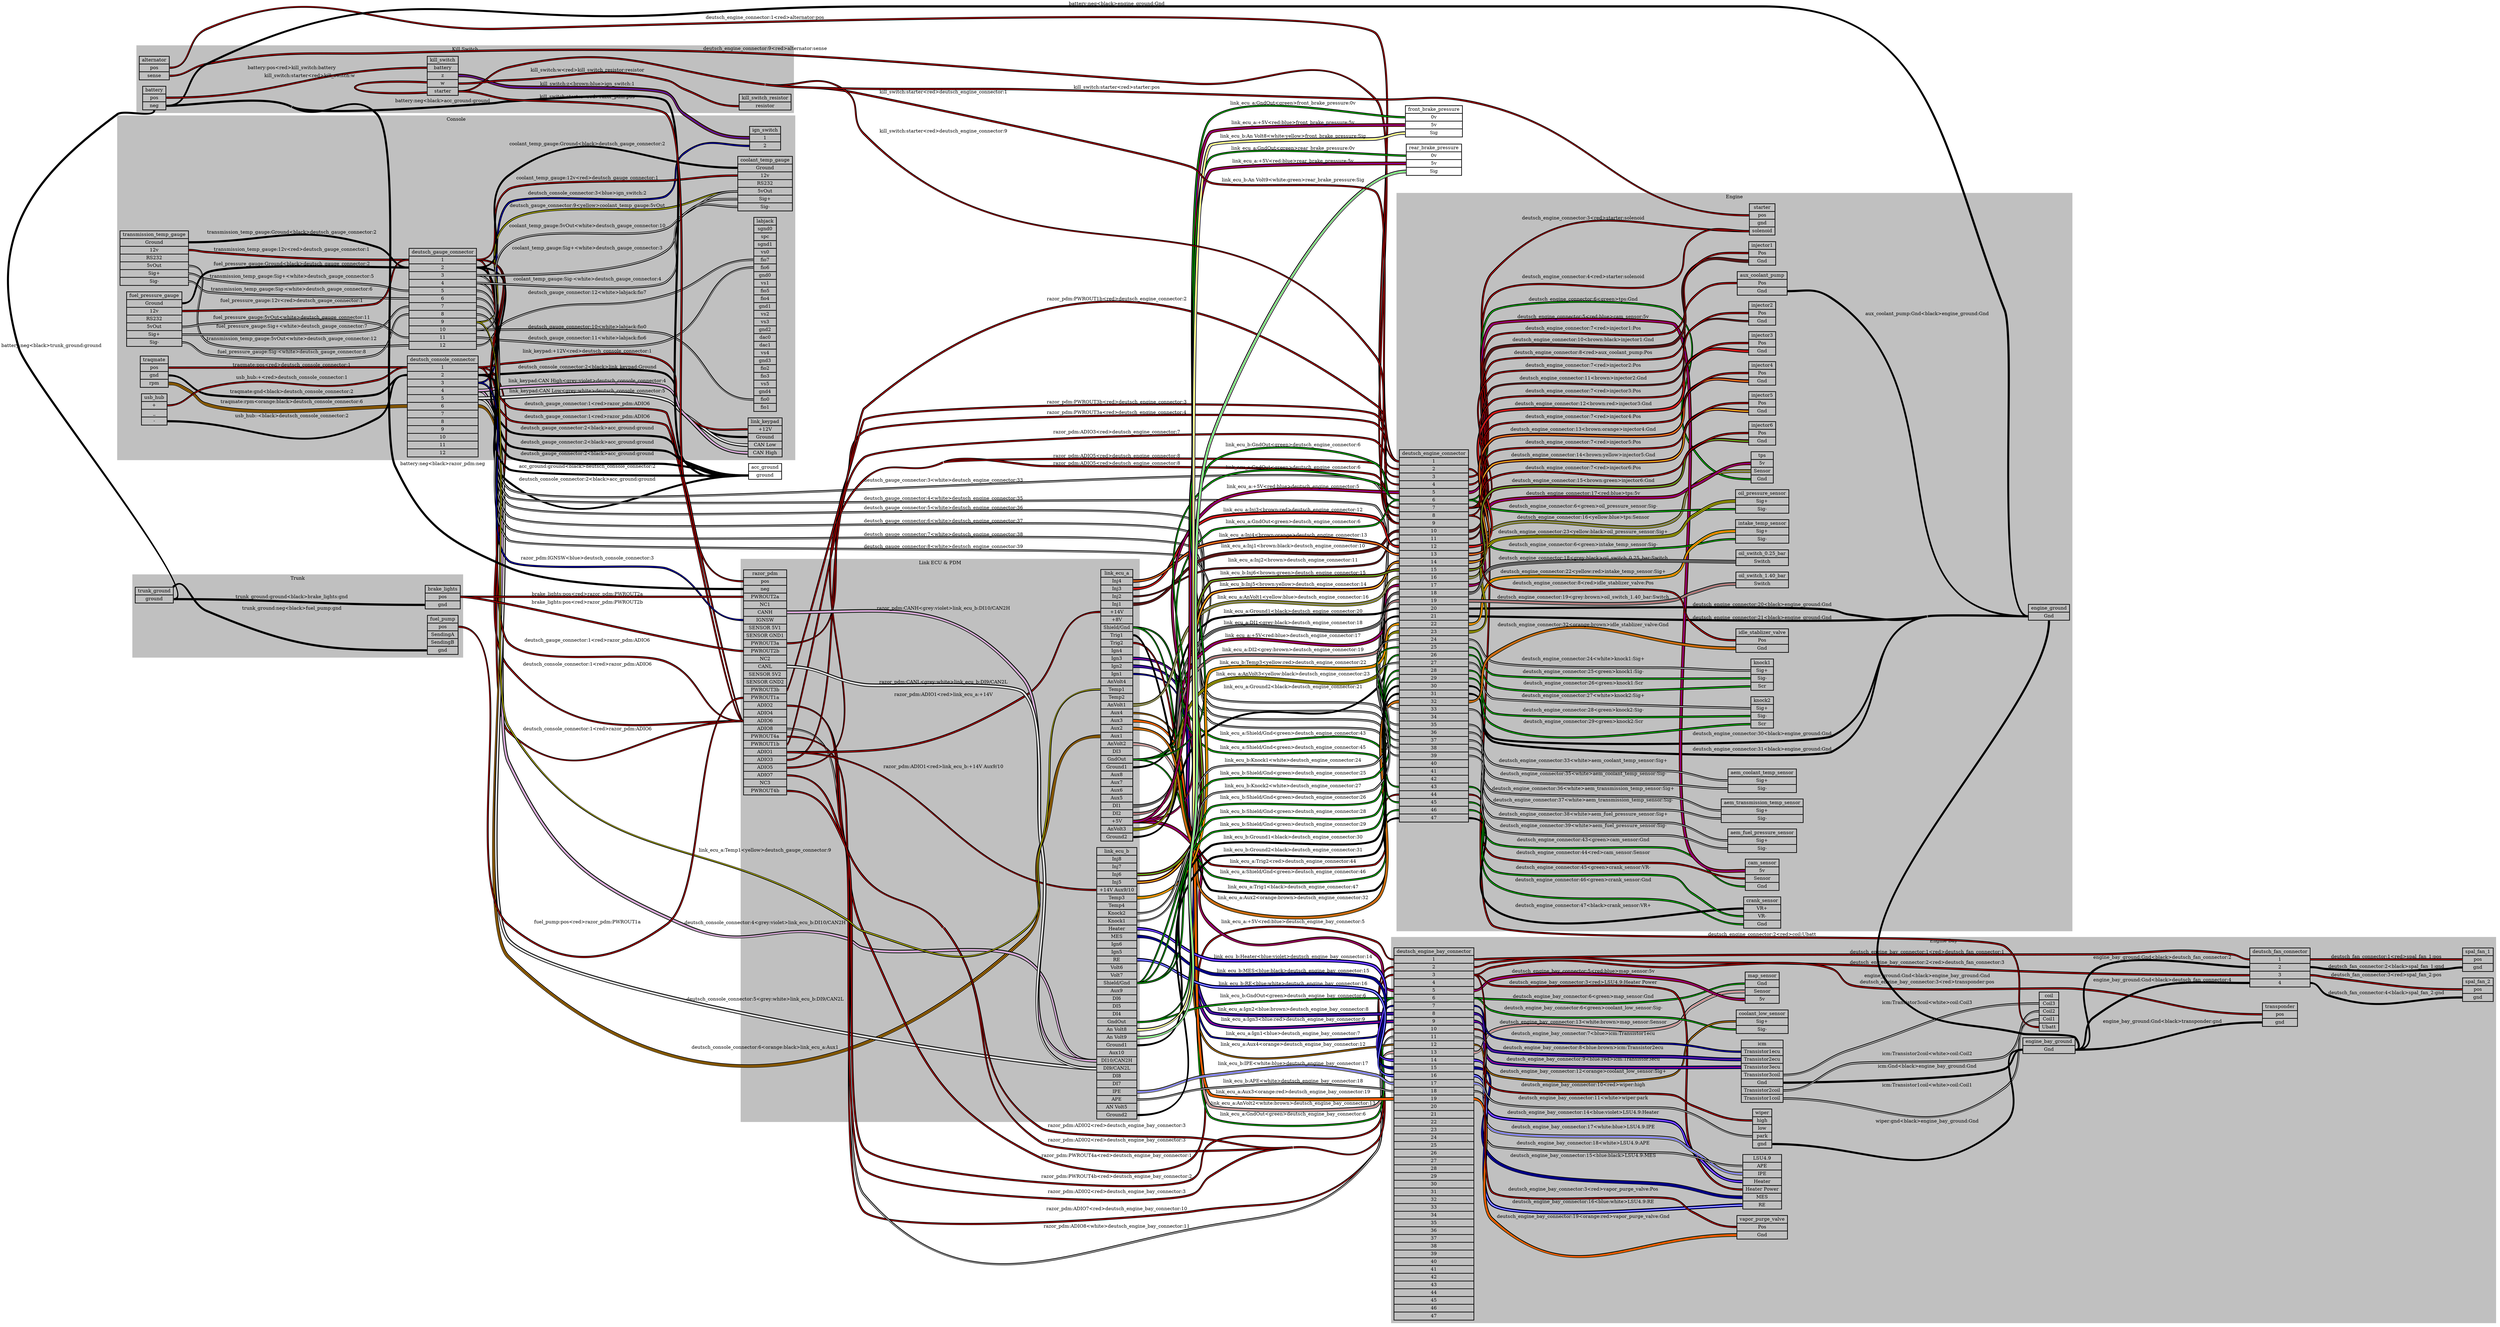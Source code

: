 graph "" {
	graph [bb="0,0,7070,3694.3",
		concentrate=true,
		rankdir=LR,
		ranksep=1.5
	];
	node [label="\N"];
	subgraph cluster_Console {
		graph [bb="8,637.4,2018,1654.4",
			color=grey,
			label=Console,
			lheight=0.21,
			lp="1013,1642.9",
			lwidth=0.79,
			style=filled
		];
		deutsch_console_connector	[height=4.1667,
			label="deutsch_console_connector | <1> 1 | <2> 2 | <3> 3 | <4> 4 | <5> 5 | <6> 6 | <7> 7 | <8> 8 | <9> 9 | <10> 10 | <11> 11 | <12> 12 ",
			pos="973,1370.4",
			rects="868,1496.9,1078,1519.9 868,1473.9,1078,1496.9 868,1450.9,1078,1473.9 868,1427.9,1078,1450.9 868,1404.9,1078,1427.9 868,1381.9,1078,\
1404.9 868,1358.9,1078,1381.9 868,1335.9,1078,1358.9 868,1312.9,1078,1335.9 868,1289.9,1078,1312.9 868,1266.9,1078,1289.9 868,1243.9,\
1078,1266.9 868,1220.9,1078,1243.9",
			shape=record,
			style=bold,
			width=2.9167];
		ign_switch	[height=0.97222,
			label="ign_switch | <1> 1 | <2> 2 ",
			pos="1929,1588.4",
			rects="1883,1599.9,1975,1622.9 1883,1576.9,1975,1599.9 1883,1553.9,1975,1576.9",
			shape=record,
			style=bold,
			width=1.2778];
		deutsch_console_connector:3 -- ign_switch:2	[color="black:blue:black",
			label="deutsch_console_connector:3<blue>ign_switch:2",
			labeltooltip="deutsch_console_connector:3<blue>ign_switch:2",
			lp="1402,1450.9",
			penwidth=2.5,
			pos="1079,1439.4 1140.9,1439.4 1583,1411.4 1636,1443.4 1679.6,1469.7 1647.8,1515.9 1690,1544.4 1761.1,1592.5 1796.2,1565.4 1882,1565.4"];
		link_keypad	[height=1.6111,
			label="link_keypad | <+12V> +12V | <Ground> Ground | <CAN Low> CAN Low | <CAN High> CAN High ",
			pos="1929,1477.4",
			rects="1878.5,1511.9,1979.5,1534.9 1878.5,1488.9,1979.5,1511.9 1878.5,1465.9,1979.5,1488.9 1878.5,1442.9,1979.5,1465.9 1878.5,1419.9,1979.5,\
1442.9",
			shape=record,
			style=bold,
			width=1.4028];
		deutsch_console_connector:2 -- link_keypad:Ground	[color="black:black:black",
			label="deutsch_console_connector:2<black>link_keypad:Ground",
			labeltooltip="deutsch_console_connector:2<black>link_keypad:Ground",
			lp="1402,1481.9",
			penwidth=2.5,
			pos="1079,1462.4 1433.7,1462.4 1522.3,1477.4 1877,1477.4"];
		link_keypad:"CAN Low" -- deutsch_console_connector:5	[color="black:grey:white:grey:black",
			label="link_keypad:CAN Low<grey:white>deutsch_console_connector:5",
			labeltooltip="link_keypad:CAN Low<grey:white>deutsch_console_connector:5",
			lp="1402,1409.9",
			penwidth=2.5,
			pos="1877,1454.4 1767.4,1454.4 1744.9,1414.9 1636,1402.4 1390,1374.2 1326.6,1393.4 1079,1393.4"];
		link_keypad:"+12V" -- deutsch_console_connector:1	[color="black:red:black",
			label="link_keypad:+12V<red>deutsch_console_connector:1",
			labeltooltip="link_keypad:+12V<red>deutsch_console_connector:1",
			lp="1402,1509.9",
			penwidth=2.5,
			pos="1877,1500.4 1561.9,1500.4 1482.7,1509.1 1168,1493.4 1128.3,1491.4 1118.7,1485.4 1079,1485.4"];
		link_keypad:"CAN High" -- deutsch_console_connector:4	[color="black:grey:violet:grey:black",
			label="link_keypad:CAN High<grey:violet>deutsch_console_connector:4",
			labeltooltip="link_keypad:CAN High<grey:violet>deutsch_console_connector:4",
			lp="1402,1374.9",
			penwidth=2.5,
			pos="1877,1431.4 1793.4,1431.4 1767.3,1442.4 1690,1410.4 1661.6,1398.7 1665,1377.5 1636,1367.4 1537.8,1333.1 1268.7,1341.5 1168,1367.4 \
1124.3,1378.6 1124.2,1416.4 1079,1416.4"];
		deutsch_gauge_connector	[height=4.1667,
			label="deutsch_gauge_connector | <1> 1 | <2> 2 | <3> 3 | <4> 4 | <5> 5 | <6> 6 | <7> 7 | <8> 8 | <9> 9 | <10> 10 | <11> 11 | <12> 12 ",
			pos="973,953.4",
			rects="873,1079.9,1073,1102.9 873,1056.9,1073,1079.9 873,1033.9,1073,1056.9 873,1010.9,1073,1033.9 873,987.9,1073,1010.9 873,964.9,1073,\
987.9 873,941.9,1073,964.9 873,918.9,1073,941.9 873,895.9,1073,918.9 873,872.9,1073,895.9 873,849.9,1073,872.9 873,826.9,1073,849.9 \
873,803.9,1073,826.9",
			shape=record,
			style=bold,
			width=2.7778];
		labjack	[height=8,
			label="labjack | <sgnd0> sgnd0 | < spc>  spc | < sgnd1>  sgnd1 | < vs0>  vs0 | <fio7> fio7 | < fio6>  fio6 | < gnd0>  gnd0 | < vs1>  vs1 | <\
fio5> fio5 | < fio4>  fio4 | < gnd1>  gnd1 | < vs2>  vs2 | <vs3> vs3 | < gnd2>  gnd2 | < dac0>  dac0 | < dac1>  dac1 | <vs4> vs4 | < \
gnd3>  gnd3 | < fio2>  fio2 | < fio3>  fio3 | <vs5> vs5 | < gnd4>  gnd4 | < fio0>  fio0 | < fio1>  fio1 ",
			pos="1929,933.4",
			rects="1895.5,1197.9,1962.5,1220.9 1895.5,1174.9,1962.5,1197.9 1895.5,1151.9,1962.5,1174.9 1895.5,1128.9,1962.5,1151.9 1895.5,1105.9,1962.5,\
1128.9 1895.5,1082.9,1962.5,1105.9 1895.5,1059.9,1962.5,1082.9 1895.5,1036.9,1962.5,1059.9 1895.5,1013.9,1962.5,1036.9 1895.5,990.9,\
1962.5,1013.9 1895.5,967.9,1962.5,990.9 1895.5,944.9,1962.5,967.9 1895.5,921.9,1962.5,944.9 1895.5,898.9,1962.5,921.9 1895.5,875.9,\
1962.5,898.9 1895.5,852.9,1962.5,875.9 1895.5,829.9,1962.5,852.9 1895.5,806.9,1962.5,829.9 1895.5,783.9,1962.5,806.9 1895.5,760.9,\
1962.5,783.9 1895.5,737.9,1962.5,760.9 1895.5,714.9,1962.5,737.9 1895.5,691.9,1962.5,714.9 1895.5,668.9,1962.5,691.9 1895.5,645.9,\
1962.5,668.9",
			shape=record,
			style=bold,
			width=0.93056];
		deutsch_gauge_connector:12 -- labjack:fio7	[color="black:white:black",
			label="deutsch_gauge_connector:12<white>labjack:fio7",
			labeltooltip="deutsch_gauge_connector:12<white>labjack:fio7",
			lp="1402,827.9",
			penwidth=2.5,
			pos="1074,815.4 1323.8,815.4 1407.1,720.33 1636,820.4 1789.3,887.41 1726.7,1094.4 1894,1094.4"];
		deutsch_gauge_connector:10 -- labjack:fio0	[color="black:white:black",
			label="deutsch_gauge_connector:10<white>labjack:fio0",
			labeltooltip="deutsch_gauge_connector:10<white>labjack:fio0",
			lp="1402,869.9",
			penwidth=2.5,
			pos="1074,861.4 1199,861.4 1516.3,871.58 1636,835.4 1764,796.68 1760.2,680.4 1894,680.4"];
		deutsch_gauge_connector:11 -- labjack:fio6	[color="black:white:black",
			label="deutsch_gauge_connector:11<white>labjack:fio6",
			labeltooltip="deutsch_gauge_connector:11<white>labjack:fio6",
			lp="1402,929.9",
			penwidth=2.5,
			pos="1074,838.4 1119.9,838.4 1123.6,869.67 1168,881.4 1369.9,934.71 1436.9,859.59 1636,922.4 1762.3,962.23 1761.6,1071.4 1894,1071.4"];
		coolant_temp_gauge	[height=2.25,
			label="coolant_temp_gauge | <Ground> Ground | <12v> 12v | <RS232> RS232 | <5vOut> 5vOut | <Sig+> Sig+ | <Sig-> Sig- ",
			pos="1929,1320.4",
			rects="1848,1377.9,2010,1400.9 1848,1354.9,2010,1377.9 1848,1331.9,2010,1354.9 1848,1308.9,2010,1331.9 1848,1285.9,2010,1308.9 1848,1262.9,\
2010,1285.9 1848,1239.9,2010,1262.9",
			shape=record,
			style=bold,
			width=2.25];
		deutsch_gauge_connector:9 -- coolant_temp_gauge:"5vOut"	[color="black:yellow:black",
			label="deutsch_gauge_connector:9<yellow>coolant_temp_gauge:5vOut",
			labeltooltip="deutsch_gauge_connector:9<yellow>coolant_temp_gauge:5vOut",
			lp="1402,1224.9",
			penwidth=2.5,
			pos="1074,884.4 1198.5,884.4 1071.7,1069.4 1168,1148.4 1330.5,1281.8 1432.5,1164.5 1636,1217.4 1733.1,1242.6 1746.7,1297.4 1847,1297.4"];
		coolant_temp_gauge:"5vOut" -- deutsch_gauge_connector:10	[color="black:white:black",
			label="coolant_temp_gauge:5vOut<white>deutsch_gauge_connector:10",
			labeltooltip="coolant_temp_gauge:5vOut<white>deutsch_gauge_connector:10",
			lp="1402,974.9",
			penwidth=2.5,
			pos="1847,1297.4 1771.1,1297.4 1738,1289.2 1690,1230.4 1614.5,1138 1726,1045.7 1636,967.4 1557.4,898.98 1265.1,975.27 1168,937.4 1117.9,\
917.87 1127.7,861.4 1074,861.4"];
		coolant_temp_gauge:"12v" -- deutsch_gauge_connector:1	[color="black:red:black",
			label="coolant_temp_gauge:12v<red>deutsch_gauge_connector:1",
			labeltooltip="coolant_temp_gauge:12v<red>deutsch_gauge_connector:1",
			lp="1402,1284.9",
			penwidth=2.5,
			pos="1847,1343.4 1748.7,1343.4 1732.3,1296.9 1636,1277.4 1533.6,1256.7 1255.8,1289 1168,1232.4 1097.4,1186.8 1158,1068.4 1074,1068.4"];
		coolant_temp_gauge:Ground -- deutsch_gauge_connector:2	[color="black:black:black",
			label="coolant_temp_gauge:Ground<black>deutsch_gauge_connector:2",
			labeltooltip="coolant_temp_gauge:Ground<black>deutsch_gauge_connector:2",
			lp="1402,1332.9",
			penwidth=2.5,
			pos="1847,1366.4 1751.5,1366.4 1730.7,1337.9 1636,1325.4 1584.3,1318.6 1209.9,1323.5 1168,1292.4 1073.7,1222.4 1191.5,1045.4 1074,1045.4"];
		coolant_temp_gauge:"Sig+" -- deutsch_gauge_connector:3	[color="black:white:black",
			label="coolant_temp_gauge:Sig+<white>deutsch_gauge_connector:3",
			labeltooltip="coolant_temp_gauge:Sig+<white>deutsch_gauge_connector:3",
			lp="1402,1136.9",
			penwidth=2.5,
			pos="1847,1274.4 1774.5,1274.4 1746.5,1275.8 1690,1230.4 1650.3,1198.5 1677,1159.5 1636,1129.4 1533.6,1054.1 1201.1,1022.4 1074,1022.4"];
		coolant_temp_gauge:"Sig-" -- deutsch_gauge_connector:4	[color="black:white:black",
			label="coolant_temp_gauge:Sig-<white>deutsch_gauge_connector:4",
			labeltooltip="coolant_temp_gauge:Sig-<white>deutsch_gauge_connector:4",
			lp="1402,1013.9",
			penwidth=2.5,
			pos="1847,1251.4 1776.6,1251.4 1742.3,1277.5 1690,1230.4 1613.9,1161.8 1716.1,1070.3 1636,1006.4 1587.2,967.45 1136.4,999.4 1074,999.4"];
		traqmate	[height=1.2917,
			label="traqmate | <pos> pos | <gnd> gnd | <rpm> rpm ",
			pos="117.5,1405.4",
			rects="76,1428.4,159,1451.4 76,1405.4,159,1428.4 76,1382.4,159,1405.4 76,1359.4,159,1382.4",
			shape=record,
			style=bold,
			width=1.1528];
		traqmate:gnd -- deutsch_console_connector:2	[color="black:black:black",
			label="traqmate:gnd<black>deutsch_console_connector:2",
			labeltooltip="traqmate:gnd<black>deutsch_console_connector:2",
			lp="525.5,1420.9",
			penwidth=2.5,
			pos="160.5,1393.4 297.79,1393.4 645.6,1377.1 778,1413.4 821.54,1425.3 821.85,1462.4 867,1462.4"];
		traqmate:pos -- deutsch_console_connector:1	[color="black:red:black",
			label="traqmate:pos<red>deutsch_console_connector:1",
			labeltooltip="traqmate:pos<red>deutsch_console_connector:1",
			lp="525.5,1493.9",
			penwidth=2.5,
			pos="160.5,1417.4 215.04,1417.4 219.79,1454.4 273,1466.4 401.84,1495.4 734.93,1485.4 867,1485.4"];
		traqmate:rpm -- deutsch_console_connector:6	[color="black:orange:black:orange:black",
			label="traqmate:rpm<orange:black>deutsch_console_connector:6",
			labeltooltip="traqmate:rpm<orange:black>deutsch_console_connector:6",
			lp="525.5,1377.9",
			penwidth=2.5,
			pos="160.5,1370.4 474.5,1370.4 553,1370.4 867,1370.4"];
		usb_hub	[height=1.2917,
			label="usb_hub | <+> + | <_> _ | <-> - ",
			pos="117.5,1516.4",
			rects="79.5,1539.4,155.5,1562.4 79.5,1516.4,155.5,1539.4 79.5,1493.4,155.5,1516.4 79.5,1470.4,155.5,1493.4",
			shape=record,
			style=bold,
			width=1.0556];
		usb_hub:"+" -- deutsch_console_connector:1	[color="black:red:black",
			label="usb_hub:+<red>deutsch_console_connector:1",
			labeltooltip="usb_hub:+<red>deutsch_console_connector:1",
			lp="525.5,1537.9",
			penwidth=2.5,
			pos="156.5,1528.4 432.91,1528.4 503.89,1541 778,1505.4 818.21,1500.2 826.46,1485.4 867,1485.4"];
		usb_hub:"-" -- deutsch_console_connector:2	[color="black:black:black",
			label="usb_hub:-<black>deutsch_console_connector:2",
			labeltooltip="usb_hub:-<black>deutsch_console_connector:2",
			lp="525.5,1454.9",
			penwidth=2.5,
			pos="156.5,1481.4 210.44,1481.4 219.6,1455 273,1447.4 384.09,1431.5 666.17,1438 778,1447.4 817.97,1450.7 826.89,1462.4 867,1462.4"];
		transmission_temp_gauge	[height=2.25,
			label="transmission_temp_gauge | <Ground> Ground | <12v> 12v | <RS232> RS232 | <5vOut> 5vOut | <Sig+> Sig+ | <Sig-> Sig- ",
			pos="117.5,1059.4",
			rects="16,1116.9,219,1139.9 16,1093.9,219,1116.9 16,1070.9,219,1093.9 16,1047.9,219,1070.9 16,1024.9,219,1047.9 16,1001.9,219,1024.9 16,\
978.9,219,1001.9",
			shape=record,
			style=bold,
			width=2.8194];
		transmission_temp_gauge:"Sig+" -- deutsch_gauge_connector:5	[color="black:white:black",
			label="transmission_temp_gauge:Sig+<white>deutsch_gauge_connector:5",
			labeltooltip="transmission_temp_gauge:Sig+<white>deutsch_gauge_connector:5",
			lp="525.5,1032.9",
			penwidth=2.5,
			pos="219,1013.4 467.46,1013.4 532.74,1046.2 778,1006.4 821.29,999.38 828.15,976.4 872,976.4"];
		transmission_temp_gauge:"12v" -- deutsch_gauge_connector:1	[color="black:red:black",
			label="transmission_temp_gauge:12v<red>deutsch_gauge_connector:1",
			labeltooltip="transmission_temp_gauge:12v<red>deutsch_gauge_connector:1",
			lp="525.5,1076.9",
			penwidth=2.5,
			pos="219,1082.4 243.69,1082.4 248.49,1072.3 273,1069.4 537.34,1037.8 605.78,1068.4 872,1068.4"];
		transmission_temp_gauge:Ground -- deutsch_gauge_connector:2	[color="black:black:black",
			label="transmission_temp_gauge:Ground<black>deutsch_gauge_connector:2",
			labeltooltip="transmission_temp_gauge:Ground<black>deutsch_gauge_connector:2",
			lp="525.5,1121.9",
			penwidth=2.5,
			pos="219,1105.4 467.62,1105.4 535.13,1137.5 778,1084.4 822.19,1074.7 826.77,1045.4 872,1045.4"];
		transmission_temp_gauge:"Sig-" -- deutsch_gauge_connector:6	[color="black:white:black",
			label="transmission_temp_gauge:Sig-<white>deutsch_gauge_connector:6",
			labeltooltip="transmission_temp_gauge:Sig-<white>deutsch_gauge_connector:6",
			lp="525.5,994.9",
			penwidth=2.5,
			pos="219,990.4 243.04,990.4 248.99,988.52 273,987.4 497.36,976.94 554.47,990.36 778,968.4 820.1,964.26 829.69,953.4 872,953.4"];
		transmission_temp_gauge:"5vOut" -- deutsch_gauge_connector:12	[color="black:white:black",
			label="transmission_temp_gauge:5vOut<white>deutsch_gauge_connector:12",
			labeltooltip="transmission_temp_gauge:5vOut<white>deutsch_gauge_connector:12",
			lp="525.5,918.9",
			penwidth=2.5,
			pos="219,1036.4 279.52,1036.4 223.06,945.58 273,911.4 319.33,879.68 725.49,912.28 778,892.4 828.51,873.27 817.99,815.4 872,815.4"];
		fuel_pressure_gauge	[height=2.25,
			label="fuel_pressure_gauge | <Ground> Ground | <12v> 12v | <RS232> RS232 | <5vOut> 5vOut | <Sig+> Sig+ | <Sig-> Sig- ",
			pos="117.5,853.4",
			rects="35.5,910.9,199.5,933.9 35.5,887.9,199.5,910.9 35.5,864.9,199.5,887.9 35.5,841.9,199.5,864.9 35.5,818.9,199.5,841.9 35.5,795.9,199.5,\
818.9 35.5,772.9,199.5,795.9",
			shape=record,
			style=bold,
			width=2.2778];
		fuel_pressure_gauge:"12v" -- deutsch_gauge_connector:1	[color="black:red:black",
			label="fuel_pressure_gauge:12v<red>deutsch_gauge_connector:1",
			labeltooltip="fuel_pressure_gauge:12v<red>deutsch_gauge_connector:1",
			lp="525.5,884.9",
			penwidth=2.5,
			pos="200.5,876.4 264.67,876.4 723.55,843.44 778,877.4 858.28,927.46 777.39,1068.4 872,1068.4"];
		fuel_pressure_gauge:Ground -- deutsch_gauge_connector:2	[color="black:black:black",
			label="fuel_pressure_gauge:Ground<black>deutsch_gauge_connector:2",
			labeltooltip="fuel_pressure_gauge:Ground<black>deutsch_gauge_connector:2",
			lp="525.5,960.9",
			penwidth=2.5,
			pos="200.5,899.4 235.54,899.4 238.84,922.59 273,930.4 382.51,955.44 674.98,908.61 778,953.4 831.61,976.7 813.54,1045.4 872,1045.4"];
		fuel_pressure_gauge:"Sig+" -- deutsch_gauge_connector:7	[color="black:white:black",
			label="fuel_pressure_gauge:Sig+<white>deutsch_gauge_connector:7",
			labeltooltip="fuel_pressure_gauge:Sig+<white>deutsch_gauge_connector:7",
			lp="525.5,808.9",
			penwidth=2.5,
			pos="200.5,807.4 232.83,807.4 240.7,802.73 273,801.4 329.06,799.08 727.99,775.96 778,801.4 841.23,833.56 801.06,930.4 872,930.4"];
		fuel_pressure_gauge:"Sig-" -- deutsch_gauge_connector:8	[color="black:white:black",
			label="fuel_pressure_gauge:Sig-<white>deutsch_gauge_connector:8",
			labeltooltip="fuel_pressure_gauge:Sig-<white>deutsch_gauge_connector:8",
			lp="525.5,777.9",
			penwidth=2.5,
			pos="200.5,784.4 233.32,784.4 240.33,773.52 273,770.4 496.42,749.02 579.41,665.81 778,770.4 843.34,804.81 798.16,907.4 872,907.4"];
		fuel_pressure_gauge:"5vOut" -- deutsch_gauge_connector:11	[color="black:white:black",
			label="fuel_pressure_gauge:5vOut<white>deutsch_gauge_connector:11",
			labeltooltip="fuel_pressure_gauge:5vOut<white>deutsch_gauge_connector:11",
			lp="525.5,844.9",
			penwidth=2.5,
			pos="200.5,830.4 498.97,830.4 573.53,838.4 872,838.4"];
	}
	subgraph "cluster_Engine Bay" {
		graph [bb="3786,23.397,7062,1168.4",
			color=grey,
			label="Engine Bay",
			lheight=0.21,
			lp="5424,1156.9",
			lwidth=1.14,
			style=filled
		];
		deutsch_engine_bay_connector	[height=15.347,
			label="deutsch_engine_bay_connector | <1> 1 | <2> 2 | <3> 3 | <4> 4 | <5> 5 | <6> 6 | <7> 7 | <8> 8 | <9> 9 | <10> 10 | <11> 11 | <12> \
12 | <13> 13 | <14> 14 | <15> 15 | <16> 16 | <17> 17 | <18> 18 | <19> 19 | <20> 20 | <21> 21 | <22> 22 | <23> 23 | <24> 24 | <25> \
25 | <26> 26 | <27> 27 | <28> 28 | <29> 29 | <30> 30 | <31> 31 | <32> 32 | <33> 33 | <34> 34 | <35> 35 | <36> 36 | <37> 37 | <38> \
38 | <39> 39 | <40> 40 | <41> 41 | <42> 42 | <43> 43 | <44> 44 | <45> 45 | <46> 46 | <47> 47 ",
			pos="3912.5,584.4",
			rects="3794,1113.4,4031,1136.4 3794,1090.4,4031,1113.4 3794,1067.4,4031,1090.4 3794,1044.4,4031,1067.4 3794,1021.4,4031,1044.4 3794,998.4,\
4031,1021.4 3794,975.4,4031,998.4 3794,952.4,4031,975.4 3794,929.4,4031,952.4 3794,906.4,4031,929.4 3794,883.4,4031,906.4 3794,860.4,\
4031,883.4 3794,837.4,4031,860.4 3794,814.4,4031,837.4 3794,791.4,4031,814.4 3794,768.4,4031,791.4 3794,745.4,4031,768.4 3794,722.4,\
4031,745.4 3794,699.4,4031,722.4 3794,676.4,4031,699.4 3794,653.4,4031,676.4 3794,630.4,4031,653.4 3794,607.4,4031,630.4 3794,584.4,\
4031,607.4 3794,561.4,4031,584.4 3794,538.4,4031,561.4 3794,515.4,4031,538.4 3794,492.4,4031,515.4 3794,469.4,4031,492.4 3794,446.4,\
4031,469.4 3794,423.4,4031,446.4 3794,400.4,4031,423.4 3794,377.4,4031,400.4 3794,354.4,4031,377.4 3794,331.4,4031,354.4 3794,308.4,\
4031,331.4 3794,285.4,4031,308.4 3794,262.4,4031,285.4 3794,239.4,4031,262.4 3794,216.4,4031,239.4 3794,193.4,4031,216.4 3794,170.4,\
4031,193.4 3794,147.4,4031,170.4 3794,124.4,4031,147.4 3794,101.4,4031,124.4 3794,78.397,4031,101.4 3794,55.397,4031,78.397 3794,\
32.397,4031,55.397",
			shape=record,
			style=bold,
			width=3.2917];
		deutsch_fan_connector	[height=1.6111,
			label="deutsch_fan_connector | <1> 1 | <2> 2 | <3> 3 | <4> 4 ",
			pos="6421.5,1070.4",
			rects="6332,1104.9,6511,1127.9 6332,1081.9,6511,1104.9 6332,1058.9,6511,1081.9 6332,1035.9,6511,1058.9 6332,1012.9,6511,1035.9",
			shape=record,
			style=bold,
			width=2.4861];
		deutsch_engine_bay_connector:2 -- deutsch_fan_connector:3	[color="black:red:black",
			label="deutsch_engine_bay_connector:2<red>deutsch_fan_connector:3",
			labeltooltip="deutsch_engine_bay_connector:2<red>deutsch_fan_connector:3",
			lp="5375.5,1089.9",
			penwidth=2.5,
			pos="4031,1079.4 4055,1079.4 4061,1080.2 4085,1080.4 4115.5,1080.7 6248.6,1086.3 6278,1078.4 6304.7,1071.2 6304.3,1047.4 6332,1047.4"];
		deutsch_engine_bay_connector:1 -- deutsch_fan_connector:1	[color="black:red:black",
			label="deutsch_engine_bay_connector:1<red>deutsch_fan_connector:1",
			labeltooltip="deutsch_engine_bay_connector:1<red>deutsch_fan_connector:1",
			lp="5375.5,1107.9",
			penwidth=2.5,
			pos="4031,1102.4 4730.6,1102.4 4905.5,1103 5605,1099.4 5928.1,1097.8 6008.9,1093.4 6332,1093.4"];
		map_sensor	[height=1.2917,
			label="map_sensor | <Gnd> Gnd | <Sensor> Sensor | <5v> 5v ",
			pos="4886,1009.4",
			rects="4835.5,1032.4,4936.5,1055.4 4835.5,1009.4,4936.5,1032.4 4835.5,986.4,4936.5,1009.4 4835.5,963.4,4936.5,986.4",
			shape=record,
			style=bold,
			width=1.4028];
		deutsch_engine_bay_connector:6 -- map_sensor:Gnd	[color="black:green:black",
			label="deutsch_engine_bay_connector:6<green>map_sensor:Gnd",
			labeltooltip="deutsch_engine_bay_connector:6<green>map_sensor:Gnd",
			lp="4355.5,1022.9",
			penwidth=2.5,
			pos="4031,987.4 4055.2,987.4 4060.9,992.4 4085,994.4 4168,1001.3 4750.7,1021.4 4834,1021.4"];
		deutsch_engine_bay_connector:13 -- map_sensor:Sensor	[color="black:white:brown:white:black",
			label="deutsch_engine_bay_connector:13<white:brown>map_sensor:Sensor",
			labeltooltip="deutsch_engine_bay_connector:13<white:brown>map_sensor:Sensor",
			lp="4355.5,830.9",
			penwidth=2.5,
			pos="4031,826.4 4055,826.4 4061,824.06 4085,823.4 4145.1,821.73 4576,789.96 4626,823.4 4678.3,858.43 4632.9,912.59 4680,954.4 4733.1,\
1001.6 4762.9,997.4 4834,997.4"];
		deutsch_engine_bay_connector:5 -- map_sensor:"5v"	[color="black:red:blue:red:black",
			label="deutsch_engine_bay_connector:5<red:blue>map_sensor:5v",
			labeltooltip="deutsch_engine_bay_connector:5<red:blue>map_sensor:5v",
			lp="4355.5,1053.9",
			penwidth=2.5,
			pos="4031,1010.4 4056.9,1010.4 4059.6,1027.4 4085,1032.4 4203,1055.5 4506.9,1048.7 4626,1032.4 4721.1,1019.4 4738,974.4 4834,974.4"];
		"LSU4.9"	[height=2.25,
			label="LSU4.9 | <APE> APE | <IPE> IPE | <Heater> Heater | <Heater Power> Heater Power | <MES> MES | <RE> RE ",
			pos="4886,439.4",
			rects="4828.5,496.9,4943.5,519.9 4828.5,473.9,4943.5,496.9 4828.5,450.9,4943.5,473.9 4828.5,427.9,4943.5,450.9 4828.5,404.9,4943.5,427.9 \
4828.5,381.9,4943.5,404.9 4828.5,358.9,4943.5,381.9",
			shape=record,
			style=bold,
			width=1.5972];
		deutsch_engine_bay_connector:3 -- "LSU4.9":"Heater Power"	[color="black:red:black",
			label="deutsch_engine_bay_connector:3<red>LSU4.9:Heater Power",
			labeltooltip="deutsch_engine_bay_connector:3<red>LSU4.9:Heater Power",
			lp="4355.5,754.9",
			penwidth=2.5,
			pos="4031,1056.4 4170.4,1056.4 3979.9,838.95 4085,747.4 4130.4,707.9 4578.9,765.77 4626,728.4 4697.8,671.45 4629,605.54 4680,529.4 4725.9,\
460.93 4744.6,416.4 4827,416.4"];
		deutsch_engine_bay_connector:14 -- "LSU4.9":Heater	[color="black:blue:violet:blue:black",
			label="deutsch_engine_bay_connector:14<blue:violet>LSU4.9:Heater",
			labeltooltip="deutsch_engine_bay_connector:14<blue:violet>LSU4.9:Heater",
			lp="4355.5,568.9",
			penwidth=2.5,
			pos="4031,803.4 4141.2,803.4 4000.5,632.13 4085,561.4 4131.1,522.78 4567.7,553.29 4626,538.4 4722.5,513.75 4727.4,439.4 4827,439.4"];
		deutsch_engine_bay_connector:15 -- "LSU4.9":MES	[color="black:blue:black:blue:black",
			label="deutsch_engine_bay_connector:15<blue:black>LSU4.9:MES",
			labeltooltip="deutsch_engine_bay_connector:15<blue:black>LSU4.9:MES",
			lp="4355.5,526.9",
			penwidth=2.5,
			pos="4031,780.4 4149.5,780.4 3994.5,595.79 4085,519.4 4131,480.61 4567.9,515.98 4626,500.4 4723.7,474.17 4725.8,393.4 4827,393.4"];
		deutsch_engine_bay_connector:16 -- "LSU4.9":RE	[color="black:blue:white:blue:black",
			label="deutsch_engine_bay_connector:16<blue:white>LSU4.9:RE",
			labeltooltip="deutsch_engine_bay_connector:16<blue:white>LSU4.9:RE",
			lp="4355.5,488.9",
			penwidth=2.5,
			pos="4031,757.4 4156,757.4 3989.9,562.52 4085,481.4 4107.9,461.88 4596.7,469.32 4626,462.4 4721.6,439.79 4728.8,370.4 4827,370.4"];
		deutsch_engine_bay_connector:17 -- "LSU4.9":IPE	[color="black:white:blue:white:black",
			label="deutsch_engine_bay_connector:17<white:blue>LSU4.9:IPE",
			labeltooltip="deutsch_engine_bay_connector:17<white:blue>LSU4.9:IPE",
			lp="4355.5,602.9",
			penwidth=2.5,
			pos="4031,734.4 4097.3,734.4 4031,633.78 4085,595.4 4134,560.56 4570,598.46 4626,576.4 4655.6,564.72 4653.2,546.62 4680,529.4 4740.4,\
490.54 4755.2,462.4 4827,462.4"];
		deutsch_engine_bay_connector:18 -- "LSU4.9":APE	[color="black:white:black",
			label="deutsch_engine_bay_connector:18<white>LSU4.9:APE",
			labeltooltip="deutsch_engine_bay_connector:18<white>LSU4.9:APE",
			lp="4355.5,450.9",
			penwidth=2.5,
			pos="4031,711.4 4152.5,711.4 3991,520.36 4085,443.4 4271.1,291.09 4386.8,418.68 4626,443.4 4716.8,452.78 4735.7,485.4 4827,485.4"];
		coolant_low_sensor	[height=0.97222,
			label="coolant_low_sensor | <Sig+> Sig+ | <Sig-> Sig- ",
			pos="4886,910.4",
			rects="4809,921.9,4963,944.9 4809,898.9,4963,921.9 4809,875.9,4963,898.9",
			shape=record,
			style=bold,
			width=2.1389];
		deutsch_engine_bay_connector:6 -- coolant_low_sensor:"Sig-"	[color="black:green:black",
			label="deutsch_engine_bay_connector:6<green>coolant_low_sensor:Sig-",
			labeltooltip="deutsch_engine_bay_connector:6<green>coolant_low_sensor:Sig-",
			lp="4355.5,986.9",
			penwidth=2.5,
			pos="4031,987.4 4055.3,987.4 4060.8,981.69 4085,979.4 4324.6,956.62 4390.3,1004.8 4626,956.4 4710.7,939 4721.5,887.4 4808,887.4"];
		deutsch_engine_bay_connector:12 -- coolant_low_sensor:"Sig+"	[color="black:orange:black",
			label="deutsch_engine_bay_connector:12<orange>coolant_low_sensor:Sig+",
			labeltooltip="deutsch_engine_bay_connector:12<orange>coolant_low_sensor:Sig+",
			lp="4355.5,716.9",
			penwidth=2.5,
			pos="4031,849.4 4097.7,849.4 4030,747.13 4085,709.4 4109.8,692.39 4601.6,691.92 4626,709.4 4686.4,752.56 4627.4,815.06 4680,867.4 4722.5,\
909.72 4748,910.4 4808,910.4"];
		vapor_purge_valve	[height=0.97222,
			label="vapor_purge_valve | <Pos> Pos | <Gnd> Gnd ",
			pos="4886,305.4",
			rects="4811,316.9,4961,339.9 4811,293.9,4961,316.9 4811,270.9,4961,293.9",
			shape=record,
			style=bold,
			width=2.0833];
		deutsch_engine_bay_connector:19 -- vapor_purge_valve:Gnd	[color="black:orange:red:orange:black",
			label="deutsch_engine_bay_connector:19<orange:red>vapor_purge_valve:Gnd",
			labeltooltip="deutsch_engine_bay_connector:19<orange:red>vapor_purge_valve:Gnd",
			lp="4355.5,357.9",
			penwidth=2.5,
			pos="4031,688.4 4107.1,688.4 4029.5,402.41 4085,350.4 4321.2,129.1 4486.4,282.4 4810,282.4"];
		deutsch_engine_bay_connector:3 -- vapor_purge_valve:Pos	[color="black:red:black",
			label="deutsch_engine_bay_connector:3<red>vapor_purge_valve:Pos",
			labeltooltip="deutsch_engine_bay_connector:3<red>vapor_purge_valve:Pos",
			lp="4355.5,682.9",
			penwidth=2.5,
			pos="4031,1056.4 4116.5,1056.4 4021.6,732.82 4085,675.4 4129.6,635 4580.7,692 4626,652.4 4729,562.36 4590.8,453.1 4680,349.4 4719.8,303.15 \
4749,305.4 4810,305.4"];
		transponder	[height=0.97222,
			label="transponder | <pos> pos | <gnd> gnd ",
			pos="6421.5,939.4",
			rects="6369.5,950.9,6473.5,973.9 6369.5,927.9,6473.5,950.9 6369.5,904.9,6473.5,927.9",
			shape=record,
			style=bold,
			width=1.4444];
		deutsch_engine_bay_connector:3 -- transponder:pos	[color="black:red:black",
			label="deutsch_engine_bay_connector:3<red>transponder:pos",
			labeltooltip="deutsch_engine_bay_connector:3<red>transponder:pos",
			lp="5375.5,1053.9",
			penwidth=2.5,
			pos="4031,1056.4 4055.3,1056.4 4060.8,1063.4 4085,1065.4 4308,1083.9 4871.4,1103.1 5092,1065.4 5117.1,1061.1 5121,1050.9 5146,1046.4 \
5219.1,1033.3 5742.3,1054.6 5814,1035.4 5840.5,1028.3 5841.9,1014 5868,1005.4 6081,935.01 6144.1,939.4 6368.5,939.4"];
		icm	[height=2.5694,
			label="icm | <Transistor1ecu> Transistor1ecu | <Transistor2ecu> Transistor2ecu | <Transistor3ecu> Transistor3ecu | <Transistor3coil> Transistor3coil | <\
Gnd> Gnd | <Transistor2coil> Transistor2coil | <Transistor1coil> Transistor1coil ",
			pos="4886,765.4",
			rects="4824,834.4,4948,857.4 4824,811.4,4948,834.4 4824,788.4,4948,811.4 4824,765.4,4948,788.4 4824,742.4,4948,765.4 4824,719.4,4948,742.4 \
4824,696.4,4948,719.4 4824,673.4,4948,696.4",
			shape=record,
			style=bold,
			width=1.7222];
		deutsch_engine_bay_connector:9 -- icm:Transistor3ecu	[color="black:blue:red:blue:black",
			label="deutsch_engine_bay_connector:9<blue:red>icm:Transistor3ecu",
			labeltooltip="deutsch_engine_bay_connector:9<blue:red>icm:Transistor3ecu",
			lp="4355.5,872.9",
			penwidth=2.5,
			pos="4031,918.4 4064.6,918.4 4054.1,878.78 4085,865.4 4195.4,817.51 4507.6,864.01 4626,842.4 4716.7,825.84 4730.8,777.4 4823,777.4"];
		deutsch_engine_bay_connector:7 -- icm:Transistor1ecu	[color="black:blue:black",
			label="deutsch_engine_bay_connector:7<blue>icm:Transistor1ecu",
			labeltooltip="deutsch_engine_bay_connector:7<blue>icm:Transistor1ecu",
			lp="4355.5,948.9",
			penwidth=2.5,
			pos="4031,964.4 4057.1,964.4 4059.6,947.16 4085,941.4 4202.4,914.84 4515.4,965.76 4626,918.4 4656.6,905.28 4651.2,883.22 4680,866.4 4737.3,\
832.89 4756.6,823.4 4823,823.4"];
		deutsch_engine_bay_connector:8 -- icm:Transistor2ecu	[color="black:blue:brown:blue:black",
			label="deutsch_engine_bay_connector:8<blue:brown>icm:Transistor2ecu",
			labeltooltip="deutsch_engine_bay_connector:8<blue:brown>icm:Transistor2ecu",
			lp="4355.5,906.9",
			penwidth=2.5,
			pos="4031,941.4 4061.4,941.4 4056.4,909.77 4085,899.4 4198.1,858.37 4508.4,905.52 4626,880.4 4718.4,860.66 4728.5,800.4 4823,800.4"];
		wiper	[height=1.6111,
			label="wiper | <high> high | <low> low | <park> park | <gnd> gnd ",
			pos="4886,596.4",
			rects="4857.5,630.9,4914.5,653.9 4857.5,607.9,4914.5,630.9 4857.5,584.9,4914.5,607.9 4857.5,561.9,4914.5,584.9 4857.5,538.9,4914.5,561.9",
			shape=record,
			style=bold,
			width=0.79167];
		deutsch_engine_bay_connector:11 -- wiper:park	[color="black:white:black",
			label="deutsch_engine_bay_connector:11<white>wiper:park",
			labeltooltip="deutsch_engine_bay_connector:11<white>wiper:park",
			lp="4355.5,644.9",
			penwidth=2.5,
			pos="4031,872.4 4138.2,872.4 4002.6,705.92 4085,637.4 4108.1,618.16 4596.1,617.68 4626,614.4 4729.2,603.06 4752.2,573.4 4856,573.4"];
		deutsch_engine_bay_connector:10 -- wiper:high	[color="black:red:black",
			label="deutsch_engine_bay_connector:10<red>wiper:high",
			labeltooltip="deutsch_engine_bay_connector:10<red>wiper:high",
			lp="4355.5,796.9",
			penwidth=2.5,
			pos="4031,895.4 4083.9,895.4 4040.5,817.98 4085,789.4 4186.2,724.36 4524.3,830.64 4626,766.4 4669.4,739.01 4639.7,696.13 4680,664.4 4743.4,\
614.44 4775.3,619.4 4856,619.4"];
		spal_fan_1	[height=0.97222,
			label="spal_fan_1 | <pos> pos | <gnd> gnd ",
			pos="7008.5,1102.4",
			rects="6963,1113.9,7054,1136.9 6963,1090.9,7054,1113.9 6963,1067.9,7054,1090.9",
			shape=record,
			style=bold,
			width=1.2639];
		deutsch_fan_connector:2 -- spal_fan_1:gnd	[color="black:black:black",
			label="deutsch_fan_connector:2<black>spal_fan_1:gnd",
			labeltooltip="deutsch_fan_connector:2<black>spal_fan_1:gnd",
			lp="6737,1078.9",
			penwidth=2.5,
			pos="6511,1070.4 6687.9,1070.4 6732.6,1058.2 6909,1071.4 6933.2,1073.2 6938.7,1079.4 6963,1079.4"];
		deutsch_fan_connector:1 -- spal_fan_1:pos	[color="black:red:black",
			label="deutsch_fan_connector:1<red>spal_fan_1:pos",
			labeltooltip="deutsch_fan_connector:1<red>spal_fan_1:pos",
			lp="6737,1108.9",
			penwidth=2.5,
			pos="6511,1093.4 6711.9,1093.4 6762.1,1102.4 6963,1102.4"];
		spal_fan_2	[height=0.97222,
			label="spal_fan_2 | <pos> pos | <gnd> gnd ",
			pos="7008.5,1014.4",
			rects="6963,1025.9,7054,1048.9 6963,1002.9,7054,1025.9 6963,979.9,7054,1002.9",
			shape=record,
			style=bold,
			width=1.2639];
		deutsch_fan_connector:4 -- spal_fan_2:gnd	[color="black:black:black",
			label="deutsch_fan_connector:4<black>spal_fan_2:gnd",
			labeltooltip="deutsch_fan_connector:4<black>spal_fan_2:gnd",
			lp="6737,1002.9",
			penwidth=2.5,
			pos="6511,1024.4 6538.2,1024.4 6538.6,1002.2 6565,995.4 6736.3,951.38 6786.1,991.4 6963,991.4"];
		deutsch_fan_connector:3 -- spal_fan_2:pos	[color="black:red:black",
			label="deutsch_fan_connector:3<red>spal_fan_2:pos",
			labeltooltip="deutsch_fan_connector:3<red>spal_fan_2:pos",
			lp="6737,1050.9",
			penwidth=2.5,
			pos="6511,1047.4 6561.4,1047.4 6912.6,1014.4 6963,1014.4"];
		engine_bay_ground	[height=0.65278,
			label="engine_bay_ground | <Gnd> Gnd ",
			pos="5736.5,868.4",
			rects="5659,868.4,5814,891.4 5659,845.4,5814,868.4",
			shape=record,
			style=bold,
			width=2.1528];
		icm:Gnd -- engine_bay_ground:Gnd	[color="black:black:black",
			label="icm:Gnd<black>engine_bay_ground:Gnd",
			labeltooltip="icm:Gnd<black>engine_bay_ground:Gnd",
			lp="5375.5,813.9",
			penwidth=2.5,
			pos="4949,730.4 5242.5,730.4 5338.4,683.74 5605,806.4 5634.7,820.07 5626.3,856.4 5659,856.4"];
		coil	[height=1.6111,
			label="coil | <Coil3> Coil3 | <Coil2> Coil2 | <Coil1> Coil1 | <Ubatt> Ubatt ",
			pos="5736.5,968.4",
			rects="5707.5,1002.9,5765.5,1025.9 5707.5,979.9,5765.5,1002.9 5707.5,956.9,5765.5,979.9 5707.5,933.9,5765.5,956.9 5707.5,910.9,5765.5,933.9",
			shape=record,
			style=bold,
			width=0.80556];
		icm:Transistor3coil -- coil:Coil3	[color="black:white:black",
			label="icm:Transistor3coil<white>coil:Coil3",
			labeltooltip="icm:Transistor3coil<white>coil:Coil3",
			lp="5375.5,985.9",
			penwidth=2.5,
			pos="4949,753.4 5004.4,753.4 5095.1,884.54 5146,906.4 5174.9,918.82 5675,991.4 5706.5,991.4"];
		icm:Transistor1coil -- coil:Coil1	[color="black:white:black",
			label="icm:Transistor1coil<white>coil:Coil1",
			labeltooltip="icm:Transistor1coil<white>coil:Coil1",
			lp="5375.5,857.9",
			penwidth=2.5,
			pos="4949,684.4 5055.6,684.4 5045.3,786.3 5146,821.4 5242.5,855.03 5511.3,809.66 5605,850.4 5661.7,875.02 5644.7,945.4 5706.5,945.4"];
		icm:Transistor2coil -- coil:Coil2	[color="black:white:black",
			label="icm:Transistor2coil<white>coil:Coil2",
			labeltooltip="icm:Transistor2coil<white>coil:Coil2",
			lp="5375.5,894.9",
			penwidth=2.5,
			pos="4949,707.4 5061.2,707.4 5041,825.66 5146,865.4 5241.5,901.56 5509.5,851.36 5605,887.4 5659,907.77 5648.8,968.4 5706.5,968.4"];
		wiper:gnd -- engine_bay_ground:Gnd	[color="black:black:black",
			label="wiper:gnd<black>engine_bay_ground:Gnd",
			labeltooltip="wiper:gnd<black>engine_bay_ground:Gnd",
			lp="5375.5,709.9",
			penwidth=2.5,
			pos="4916,550.4 5229.6,550.4 5370.4,494.37 5605,702.4 5659.3,750.51 5586.5,856.4 5659,856.4"];
		engine_bay_ground:Gnd -- deutsch_fan_connector:2	[color="black:black:black",
			label="engine_bay_ground:Gnd<black>deutsch_fan_connector:2",
			labeltooltip="engine_bay_ground:Gnd<black>deutsch_fan_connector:2",
			lp="6073,1070.9",
			penwidth=2.5,
			pos="5814,856.4 5899.2,856.4 5801.2,987.43 5868,1040.4 5903.7,1068.8 6232.6,1059.2 6278,1063.4 6302.1,1065.6 6307.8,1070.4 6332,1070.4"];
		engine_bay_ground:Gnd -- deutsch_fan_connector:4	[color="black:black:black",
			label="engine_bay_ground:Gnd<black>deutsch_fan_connector:4",
			labeltooltip="engine_bay_ground:Gnd<black>deutsch_fan_connector:4",
			lp="6073,1025.9",
			penwidth=2.5,
			pos="5814,856.4 5855.1,856.4 5833.5,909.15 5868,931.4 5912.2,959.87 6279.4,1024.4 6332,1024.4"];
		engine_bay_ground:Gnd -- transponder:gnd	[color="black:black:black",
			label="engine_bay_ground:Gnd<black>transponder:gnd",
			labeltooltip="engine_bay_ground:Gnd<black>transponder:gnd",
			lp="6073,919.9",
			penwidth=2.5,
			pos="5814,856.4 6061.9,856.4 6120.6,916.4 6368.5,916.4"];
	}
	subgraph cluster_Engine {
		graph [bb="3802,1178.4,5805.5,3345.4",
			color=grey,
			label=Engine,
			lheight=0.21,
			lp="4803.8,3333.9",
			lwidth=0.71,
			style=filled
		];
		deutsch_engine_connector	[height=15.347,
			label="deutsch_engine_connector | <1> 1 | <2> 2 | <3> 3 | <4> 4 | <5> 5 | <6> 6 | <7> 7 | <8> 8 | <9> 9 | <10> 10 | <11> 11 | <12> 12 | <\
13> 13 | <14> 14 | <15> 15 | <16> 16 | <17> 17 | <18> 18 | <19> 19 | <20> 20 | <21> 21 | <22> 22 | <23> 23 | <24> 24 | <25> 25 | <\
26> 26 | <27> 27 | <28> 28 | <29> 29 | <30> 30 | <31> 31 | <32> 32 | <33> 33 | <34> 34 | <35> 35 | <36> 36 | <37> 37 | <38> 38 | <\
39> 39 | <40> 40 | <41> 41 | <42> 42 | <43> 43 | <44> 44 | <45> 45 | <46> 46 | <47> 47 ",
			pos="3912.5,2141.4",
			rects="3810,2670.4,4015,2693.4 3810,2647.4,4015,2670.4 3810,2624.4,4015,2647.4 3810,2601.4,4015,2624.4 3810,2578.4,4015,2601.4 3810,2555.4,\
4015,2578.4 3810,2532.4,4015,2555.4 3810,2509.4,4015,2532.4 3810,2486.4,4015,2509.4 3810,2463.4,4015,2486.4 3810,2440.4,4015,2463.4 \
3810,2417.4,4015,2440.4 3810,2394.4,4015,2417.4 3810,2371.4,4015,2394.4 3810,2348.4,4015,2371.4 3810,2325.4,4015,2348.4 3810,2302.4,\
4015,2325.4 3810,2279.4,4015,2302.4 3810,2256.4,4015,2279.4 3810,2233.4,4015,2256.4 3810,2210.4,4015,2233.4 3810,2187.4,4015,2210.4 \
3810,2164.4,4015,2187.4 3810,2141.4,4015,2164.4 3810,2118.4,4015,2141.4 3810,2095.4,4015,2118.4 3810,2072.4,4015,2095.4 3810,2049.4,\
4015,2072.4 3810,2026.4,4015,2049.4 3810,2003.4,4015,2026.4 3810,1980.4,4015,2003.4 3810,1957.4,4015,1980.4 3810,1934.4,4015,1957.4 \
3810,1911.4,4015,1934.4 3810,1888.4,4015,1911.4 3810,1865.4,4015,1888.4 3810,1842.4,4015,1865.4 3810,1819.4,4015,1842.4 3810,1796.4,\
4015,1819.4 3810,1773.4,4015,1796.4 3810,1750.4,4015,1773.4 3810,1727.4,4015,1750.4 3810,1704.4,4015,1727.4 3810,1681.4,4015,1704.4 \
3810,1658.4,4015,1681.4 3810,1635.4,4015,1658.4 3810,1612.4,4015,1635.4 3810,1589.4,4015,1612.4",
			shape=record,
			style=bold,
			width=2.8472];
		starter	[height=1.2917,
			label="starter | <pos> pos | <gnd> gnd | <solenoid> solenoid ",
			pos="4886,3267.4",
			rects="4848,3290.4,4924,3313.4 4848,3267.4,4924,3290.4 4848,3244.4,4924,3267.4 4848,3221.4,4924,3244.4",
			shape=record,
			style=bold,
			width=1.0556];
		deutsch_engine_connector:3 -- starter:solenoid	[color="black:red:black",
			label="deutsch_engine_connector:3<red>starter:solenoid",
			labeltooltip="deutsch_engine_connector:3<red>starter:solenoid",
			lp="4355.5,3308.9",
			penwidth=2.5,
			pos="4016.5,2613.4 4144.3,2613.4 3992.1,3096.6 4085,3184.4 4331.6,3417.5 4507.7,3232.4 4847,3232.4"];
		deutsch_engine_connector:4 -- starter:solenoid	[color="black:red:black",
			label="deutsch_engine_connector:4<red>starter:solenoid",
			labeltooltip="deutsch_engine_connector:4<red>starter:solenoid",
			lp="4355.5,3172.9",
			penwidth=2.5,
			pos="4016.5,2590.4 4140.5,2590.4 3993.7,3060.5 4085,3144.4 4129.3,3185.1 4570.1,3143.2 4626,3165.4 4655.6,3177.1 4650.9,3199.5 4680,3212.4 \
4748.3,3242.7 4772.2,3232.4 4847,3232.4"];
		engine_ground	[height=0.65278,
			label="engine_ground | <Gnd> Gnd ",
			pos="5736.5,2115.4",
			rects="5675.5,2115.4,5797.5,2138.4 5675.5,2092.4,5797.5,2115.4",
			shape=record,
			style=bold,
			width=1.6944];
		deutsch_engine_connector:31 -- engine_ground:Gnd	[color="black:black:black",
			label="deutsch_engine_connector:31<black>engine_ground:Gnd",
			labeltooltip="deutsch_engine_connector:31<black>engine_ground:Gnd",
			lp="4886,1711.9",
			penwidth=2.5,
			pos="5376.5,2103.4 5409,2109.1 5639.6,2103.4 5674.1,2103.4;4016.5,1968.4 4124,1968.4 4000.6,1803.1 4085,1736.4 4128.9,1701.7 5042.3,1678.7 \
5092,1704.4 5285,1804.2 5160.5,2065.9 5374.5,2103.4"];
		deutsch_engine_connector:20 -- engine_ground:Gnd	[color="black:black:black",
			label="deutsch_engine_connector:20<black>engine_ground:Gnd",
			labeltooltip="deutsch_engine_connector:20<black>engine_ground:Gnd",
			lp="4886,2231.9",
			penwidth=2.5,
			pos="4016.5,2222.4 4046.4,2222.4 5066.6,2231.1 5092,2215.4 5137.3,2187.3 5100.9,2136.8 5146,2108.4 5231.9,2054.2 5274.4,2086.2 5374.5,\
2103.4"];
		deutsch_engine_connector:21 -- engine_ground:Gnd	[color="black:black:black",
			label="deutsch_engine_connector:21<black>engine_ground:Gnd",
			labeltooltip="deutsch_engine_connector:21<black>engine_ground:Gnd",
			lp="4886,2106.9",
			penwidth=2.5,
			pos="4016.5,2199.4 4054.2,2199.4 4049.5,2162.2 4085,2149.4 4219.9,2100.7 5233.3,2078.5 5374.5,2103.4"];
		deutsch_engine_connector:30 -- engine_ground:Gnd	[color="black:black:black",
			label="deutsch_engine_connector:30<black>engine_ground:Gnd",
			labeltooltip="deutsch_engine_connector:30<black>engine_ground:Gnd",
			lp="4886,1758.9",
			penwidth=2.5,
			pos="4016.5,1991.4 4129.6,1991.4 3994.9,1814.7 4085,1746.4 4129.6,1712.6 5041.7,1726.9 5092,1751.4 5272.4,1839.1 5177,2068.4 5374.5,2103.4"];
		tps	[height=1.2917,
			label="tps | <5v> 5v | <Sensor> Sensor | <Gnd> Gnd ",
			pos="4886,2540.4",
			rects="4853,2563.4,4919,2586.4 4853,2540.4,4919,2563.4 4853,2517.4,4919,2540.4 4853,2494.4,4919,2517.4",
			shape=record,
			style=bold,
			width=0.91667];
		deutsch_engine_connector:6 -- tps:Gnd	[color="black:green:black",
			label="deutsch_engine_connector:6<green>tps:Gnd",
			labeltooltip="deutsch_engine_connector:6<green>tps:Gnd",
			lp="4355.5,2593.9",
			penwidth=2.5,
			pos="4016.5,2544.4 4048.1,2544.4 4053.7,2559.1 4085,2563.4 4323.2,2595.8 4387.4,2593.5 4626,2563.4 4728.9,2550.4 4748.3,2505.4 4852,2505.4"];
		deutsch_engine_connector:16 -- tps:Sensor	[color="black:yellow:blue:yellow:black",
			label="deutsch_engine_connector:16<yellow:blue>tps:Sensor",
			labeltooltip="deutsch_engine_connector:16<yellow:blue>tps:Sensor",
			lp="4355.5,2405.9",
			penwidth=2.5,
			pos="4016.5,2314.4 4057.3,2314.4 4047.2,2360.1 4085,2375.4 4140.8,2398 4574.1,2368 4626,2398.4 4665.3,2421.4 4643.2,2458.6 4680,2485.4 \
4743.7,2531.8 4773.2,2528.4 4852,2528.4"];
		deutsch_engine_connector:17 -- tps:"5v"	[color="black:red:blue:red:black",
			label="deutsch_engine_connector:17<red:blue>tps:5v",
			labeltooltip="deutsch_engine_connector:17<red:blue>tps:5v",
			lp="4355.5,2443.9",
			penwidth=2.5,
			pos="4016.5,2291.4 4078.7,2291.4 4032,2380.8 4085,2413.4 4136.3,2444.9 4570.3,2413.5 4626,2436.4 4656,2448.7 4652.4,2468.3 4680,2485.4 \
4749.8,2528.6 4770,2552.4 4852,2552.4"];
		cam_sensor	[height=1.2917,
			label="cam_sensor | <5v> 5v | <Sensor> Sensor | <Gnd> Gnd ",
			pos="4886,1343.4",
			rects="4836,1366.4,4936,1389.4 4836,1343.4,4936,1366.4 4836,1320.4,4936,1343.4 4836,1297.4,4936,1320.4",
			shape=record,
			style=bold,
			width=1.3889];
		deutsch_engine_connector:43 -- cam_sensor:Gnd	[color="black:green:black",
			label="deutsch_engine_connector:43<green>cam_sensor:Gnd",
			labeltooltip="deutsch_engine_connector:43<green>cam_sensor:Gnd",
			lp="4355.5,1397.9",
			penwidth=2.5,
			pos="4016.5,1692.4 4154.1,1692.4 3980.4,1479.9 4085,1390.4 4130.8,1351.2 4566.3,1361.8 4626,1353.4 4720.1,1340.1 4740,1308.4 4835,1308.4"];
		deutsch_engine_connector:44 -- cam_sensor:Sensor	[color="black:red:black",
			label="deutsch_engine_connector:44<red>cam_sensor:Sensor",
			labeltooltip="deutsch_engine_connector:44<red>cam_sensor:Sensor",
			lp="4355.5,1341.9",
			penwidth=2.5,
			pos="4016.5,1669.4 4168.5,1669.4 3967.5,1430.7 4085,1334.4 4117.2,1308 4793.3,1331.4 4835,1331.4"];
		deutsch_engine_connector:5 -- cam_sensor:"5v"	[color="black:red:blue:red:black",
			label="deutsch_engine_connector:5<red:blue>cam_sensor:5v",
			labeltooltip="deutsch_engine_connector:5<red:blue>cam_sensor:5v",
			lp="4355.5,1785.9",
			penwidth=2.5,
			pos="4016.5,2567.4 4104.5,2567.4 4025.2,1843 4085,1778.4 4250.6,1599.6 4451.9,1859.9 4626,1689.4 4719.7,1597.7 4591.7,1496.3 4680,1399.4 \
4728.2,1346.5 4763.4,1355.4 4835,1355.4"];
		crank_sensor	[height=1.2917,
			label="crank_sensor | <VR+> VR+ | <VR-> VR- | <Gnd> Gnd ",
			pos="4886,1232.4",
			rects="4831,1255.4,4941,1278.4 4831,1232.4,4941,1255.4 4831,1209.4,4941,1232.4 4831,1186.4,4941,1209.4",
			shape=record,
			style=bold,
			width=1.5278];
		deutsch_engine_connector:46 -- crank_sensor:Gnd	[color="black:green:black",
			label="deutsch_engine_connector:46<green>crank_sensor:Gnd",
			labeltooltip="deutsch_engine_connector:46<green>crank_sensor:Gnd",
			lp="4355.5,1224.9",
			penwidth=2.5,
			pos="4016.5,1623.4 4108,1623.4 4015.9,1277.4 4085,1217.4 4147.5,1163.1 4747.2,1197.4 4830,1197.4"];
		deutsch_engine_connector:47 -- crank_sensor:"VR+"	[color="black:black:black",
			label="deutsch_engine_connector:47<black>crank_sensor:VR+",
			labeltooltip="deutsch_engine_connector:47<black>crank_sensor:VR+",
			lp="4355.5,1265.9",
			penwidth=2.5,
			pos="4016.5,1600.4 4171.5,1600.4 3966,1357.8 4085,1258.4 4116.8,1231.9 4788.6,1244.4 4830,1244.4"];
		deutsch_engine_connector:45 -- crank_sensor:"VR-"	[color="black:green:black",
			label="deutsch_engine_connector:45<green>crank_sensor:VR-",
			labeltooltip="deutsch_engine_connector:45<green>crank_sensor:VR-",
			lp="4355.5,1309.9",
			penwidth=2.5,
			pos="4016.5,1646.4 4172.4,1646.4 3967.2,1404.5 4085,1302.4 4130.5,1263 4566.5,1282.6 4626,1273.4 4718.6,1259 4736.3,1220.4 4830,1220.4"];
		knock1	[height=1.2917,
			label="knock1 | <Sig+> Sig+ | <Sig-> Sig- | <Scr> Scr ",
			pos="4886,1932.4",
			rects="4852.5,1955.4,4919.5,1978.4 4852.5,1932.4,4919.5,1955.4 4852.5,1909.4,4919.5,1932.4 4852.5,1886.4,4919.5,1909.4",
			shape=record,
			style=bold,
			width=0.93056];
		deutsch_engine_connector:26 -- knock1:Scr	[color="black:green:black",
			label="deutsch_engine_connector:26<green>knock1:Scr",
			labeltooltip="deutsch_engine_connector:26<green>knock1:Scr",
			lp="4355.5,2014.9",
			penwidth=2.5,
			pos="4016.5,2083.4 4062,2083.4 4043.9,2026.8 4085,2007.4 4193.8,1956.1 4508.2,2007.9 4626,1983.4 4730.8,1961.6 4743.9,1897.4 4851,1897.4"];
		deutsch_engine_connector:24 -- knock1:"Sig+"	[color="black:white:black",
			label="deutsch_engine_connector:24<white>knock1:Sig+",
			labeltooltip="deutsch_engine_connector:24<white>knock1:Sig+",
			lp="4355.5,2090.9",
			penwidth=2.5,
			pos="4016.5,2129.4 4053.2,2129.4 4050.2,2094.8 4085,2083.4 4199.3,2045.9 4519.5,2116.5 4626,2060.4 4661.4,2041.8 4646.8,2010.6 4680,1988.4 \
4745.2,1944.8 4772.5,1944.4 4851,1944.4"];
		deutsch_engine_connector:25 -- knock1:"Sig-"	[color="black:green:black",
			label="deutsch_engine_connector:25<green>knock1:Sig-",
			labeltooltip="deutsch_engine_connector:25<green>knock1:Sig-",
			lp="4355.5,2048.9",
			penwidth=2.5,
			pos="4016.5,2106.4 4058.5,2106.4 4046.3,2057.6 4085,2041.4 4195.9,1994.9 4511,2057.8 4626,2022.4 4653.1,2014.1 4654.7,2001.2 4680,1988.4 \
4752.9,1951.3 4769.2,1920.4 4851,1920.4"];
		knock2	[height=1.2917,
			label="knock2 | <Sig+> Sig+ | <Sig-> Sig- | <Scr> Scr ",
			pos="4886,1821.4",
			rects="4852.5,1844.4,4919.5,1867.4 4852.5,1821.4,4919.5,1844.4 4852.5,1798.4,4919.5,1821.4 4852.5,1775.4,4919.5,1798.4",
			shape=record,
			style=bold,
			width=0.93056];
		deutsch_engine_connector:29 -- knock2:Scr	[color="black:green:black",
			label="deutsch_engine_connector:29<green>knock2:Scr",
			labeltooltip="deutsch_engine_connector:29<green>knock2:Scr",
			lp="4355.5,1831.9",
			penwidth=2.5,
			pos="4016.5,2014.4 4106.3,2014.4 4012.8,1877.8 4085,1824.4 4085.5,1824 4850.3,1786.4 4851,1786.4"];
		deutsch_engine_connector:27 -- knock2:"Sig+"	[color="black:white:black",
			label="deutsch_engine_connector:27<white>knock2:Sig+",
			labeltooltip="deutsch_engine_connector:27<white>knock2:Sig+",
			lp="4355.5,1924.9",
			penwidth=2.5,
			pos="4016.5,2060.4 4087,2060.4 4026.7,1957 4085,1917.4 4134.9,1883.6 4566.3,1888.6 4626,1880.4 4727.2,1866.4 4748.8,1833.4 4851,1833.4"];
		deutsch_engine_connector:28 -- knock2:"Sig-"	[color="black:green:black",
			label="deutsch_engine_connector:28<green>knock2:Sig-",
			labeltooltip="deutsch_engine_connector:28<green>knock2:Sig-",
			lp="4355.5,1868.9",
			penwidth=2.5,
			pos="4016.5,2037.4 4100.4,2037.4 4016.7,1910.2 4085,1861.4 4109.5,1843.9 4596,1842 4626,1839.4 4726.5,1830.7 4750.1,1809.4 4851,1809.4"];
		intake_temp_sensor	[height=0.97222,
			label="intake_temp_sensor | <Sig+> Sig+ | <Sig-> Sig- ",
			pos="4886,2441.4",
			rects="4807,2452.9,4965,2475.9 4807,2429.9,4965,2452.9 4807,2406.9,4965,2429.9",
			shape=record,
			style=bold,
			width=2.1944];
		deutsch_engine_connector:6 -- intake_temp_sensor:"Sig-"	[color="black:green:black",
			label="deutsch_engine_connector:6<green>intake_temp_sensor:Sig-",
			labeltooltip="deutsch_engine_connector:6<green>intake_temp_sensor:Sig-",
			lp="4355.5,2659.9",
			penwidth=2.5,
			pos="4016.5,2544.4 4069.3,2544.4 4038.1,2617.1 4085,2641.4 4111.7,2655.2 4601.5,2658.8 4626,2641.4 4685.8,2598.8 4632.3,2541.1 4680,2485.4 \
4721.2,2437.2 4742.6,2418.4 4806,2418.4"];
		deutsch_engine_connector:22 -- intake_temp_sensor:"Sig+"	[color="black:yellow:red:yellow:black",
			label="deutsch_engine_connector:22<yellow:red>intake_temp_sensor:Sig+",
			labeltooltip="deutsch_engine_connector:22<yellow:red>intake_temp_sensor:Sig+",
			lp="4355.5,2367.9",
			penwidth=2.5,
			pos="4016.5,2176.4 4094.3,2176.4 4021.1,2293.1 4085,2337.4 4134.5,2371.6 4568.9,2341.4 4626,2360.4 4653.6,2369.6 4654,2384.3 4680,2397.4 \
4732.9,2424.2 4746.7,2441.4 4806,2441.4"];
		oil_pressure_sensor	[height=0.97222,
			label="oil_pressure_sensor | <Sig+> Sig+ | <Sig-> Sig- ",
			pos="4886,2171.4",
			rects="4807,2182.9,4965,2205.9 4807,2159.9,4965,2182.9 4807,2136.9,4965,2159.9",
			shape=record,
			style=bold,
			width=2.1944];
		deutsch_engine_connector:6 -- oil_pressure_sensor:"Sig-"	[color="black:green:black",
			label="deutsch_engine_connector:6<green>oil_pressure_sensor:Sig-",
			labeltooltip="deutsch_engine_connector:6<green>oil_pressure_sensor:Sig-",
			lp="4355.5,2551.9",
			penwidth=2.5,
			pos="4016.5,2544.4 4050.4,2544.4 4600.4,2549.5 4626,2527.4 4730.9,2436.9 4600.3,2333.7 4680,2220.4 4717.1,2167.6 4741.5,2148.4 4806,2148.4"];
		deutsch_engine_connector:23 -- oil_pressure_sensor:"Sig+"	[color="black:yellow:black:yellow:black",
			label="deutsch_engine_connector:23<yellow:black>oil_pressure_sensor:Sig+",
			labeltooltip="deutsch_engine_connector:23<yellow:black>oil_pressure_sensor:Sig+",
			lp="4355.5,2176.9",
			penwidth=2.5,
			pos="4016.5,2153.4 4367.5,2153.4 4455,2171.4 4806,2171.4"];
		"oil_switch_0.25_bar"	[height=0.65278,
			label="oil_switch_0.25_bar | <Switch> Switch ",
			pos="4886,2364.4",
			rects="4808,2364.4,4964,2387.4 4808,2341.4,4964,2364.4",
			shape=record,
			style=bold,
			width=2.1667];
		deutsch_engine_connector:18 -- "oil_switch_0.25_bar":Switch	[color="black:grey:black:grey:black",
			label="deutsch_engine_connector:18<grey:black>oil_switch_0.25_bar:Switch",
			labeltooltip="deutsch_engine_connector:18<grey:black>oil_switch_0.25_bar:Switch",
			lp="4355.5,2287.9",
			penwidth=2.5,
			pos="4016.5,2268.4 4084.2,2268.4 4563.4,2254.5 4626,2280.4 4656.8,2293.2 4650.2,2317.6 4680,2332.4 4731.2,2357.8 4749.9,2352.4 4807,2352.4"];
		"oil_switch_1.40_bar"	[height=0.65278,
			label="oil_switch_1.40_bar | <Switch> Switch ",
			pos="4886,2299.4",
			rects="4808,2299.4,4964,2322.4 4808,2276.4,4964,2299.4",
			shape=record,
			style=bold,
			width=2.1667];
		deutsch_engine_connector:19 -- "oil_switch_1.40_bar":Switch	[color="black:grey:brown:grey:black",
			label="deutsch_engine_connector:19<grey:brown>oil_switch_1.40_bar:Switch",
			labeltooltip="deutsch_engine_connector:19<grey:brown>oil_switch_1.40_bar:Switch",
			lp="4355.5,2253.9",
			penwidth=2.5,
			pos="4016.5,2245.4 4287.4,2245.4 4357.6,2209.6 4626,2246.4 4650.7,2249.8 4655.8,2255.6 4680,2261.4 4736,2274.9 4749.4,2287.4 4807,2287.4"];
		idle_stablizer_valve	[height=0.97222,
			label="idle_stablizer_valve | <Pos> Pos | <Gnd> Gnd ",
			pos="4886,2032.4",
			rects="4808,2043.9,4964,2066.9 4808,2020.9,4964,2043.9 4808,1997.9,4964,2020.9",
			shape=record,
			style=bold,
			width=2.1667];
		deutsch_engine_connector:32 -- idle_stablizer_valve:Gnd	[color="black:orange:brown:orange:black",
			label="deutsch_engine_connector:32<orange:brown>idle_stablizer_valve:Gnd",
			labeltooltip="deutsch_engine_connector:32<orange:brown>idle_stablizer_valve:Gnd",
			lp="4355.5,1975.9",
			penwidth=2.5,
			pos="4016.5,1945.4 4287.6,1945.4 4360.1,1915.5 4626,1968.4 4651.1,1973.4 4655.3,1981.8 4680,1988.4 4735.3,2003.1 4749.8,2009.4 4807,2009.4"];
		deutsch_engine_connector:8 -- idle_stablizer_valve:Pos	[color="black:red:black",
			label="deutsch_engine_connector:8<red>idle_stablizer_valve:Pos",
			labeltooltip="deutsch_engine_connector:8<red>idle_stablizer_valve:Pos",
			lp="4355.5,2329.9",
			penwidth=2.5,
			pos="4016.5,2498.4 4100.4,2498.4 4016.7,2371.2 4085,2322.4 4133.9,2287.4 4579.4,2337.5 4626,2299.4 4703.3,2236.2 4614,2156.3 4680,2081.4 \
4720,2036 4746.5,2032.4 4807,2032.4"];
		aux_coolant_pump	[height=0.97222,
			label="aux_coolant_pump | <Pos> Pos | <Gnd> Gnd ",
			pos="4886,2816.4",
			rects="4812,2827.9,4960,2850.9 4812,2804.9,4960,2827.9 4812,2781.9,4960,2804.9",
			shape=record,
			style=bold,
			width=2.0556];
		deutsch_engine_connector:8 -- aux_coolant_pump:Pos	[color="black:red:black",
			label="deutsch_engine_connector:8<red>aux_coolant_pump:Pos",
			labeltooltip="deutsch_engine_connector:8<red>aux_coolant_pump:Pos",
			lp="4355.5,2820.9",
			penwidth=2.5,
			pos="4016.5,2498.4 4137.3,2498.4 3992.3,2684 4085,2761.4 4147.1,2813.3 4730.1,2816.4 4811,2816.4"];
		aem_coolant_temp_sensor	[height=0.97222,
			label="aem_coolant_temp_sensor | <Sig+> Sig+ | <Sig-> Sig- ",
			pos="4886,1619.4",
			rects="4784.5,1630.9,4987.5,1653.9 4784.5,1607.9,4987.5,1630.9 4784.5,1584.9,4987.5,1607.9",
			shape=record,
			style=bold,
			width=2.8194];
		deutsch_engine_connector:35 -- aem_coolant_temp_sensor:"Sig-"	[color="black:white:black",
			label="deutsch_engine_connector:35<white>aem_coolant_temp_sensor:Sig-",
			labeltooltip="deutsch_engine_connector:35<white>aem_coolant_temp_sensor:Sig-",
			lp="4355.5,1637.9",
			penwidth=2.5,
			pos="4016.5,1876.4 4130,1876.4 3996.2,1701.1 4085,1630.4 4108.5,1611.6 4596,1607 4626,1605.4 4695.8,1601.8 4713.1,1596.4 4783,1596.4"];
		deutsch_engine_connector:33 -- aem_coolant_temp_sensor:"Sig+"	[color="black:white:black",
			label="deutsch_engine_connector:33<white>aem_coolant_temp_sensor:Sig+",
			labeltooltip="deutsch_engine_connector:33<white>aem_coolant_temp_sensor:Sig+",
			lp="4355.5,1677.9",
			penwidth=2.5,
			pos="4016.5,1922.4 4132.6,1922.4 3994.4,1743 4085,1670.4 4131.9,1632.8 4566.2,1651.7 4626,1645.4 4696.3,1638 4712.3,1619.4 4783,1619.4"];
		aem_transmission_temp_sensor	[height=0.97222,
			label="aem_transmission_temp_sensor | <Sig+> Sig+ | <Sig-> Sig- ",
			pos="4886,1531.4",
			rects="4764.5,1542.9,5007.5,1565.9 4764.5,1519.9,5007.5,1542.9 4764.5,1496.9,5007.5,1519.9",
			shape=record,
			style=bold,
			width=3.375];
		deutsch_engine_connector:37 -- aem_transmission_temp_sensor:"Sig-"	[color="black:white:black",
			label="deutsch_engine_connector:37<white>aem_transmission_temp_sensor:Sig-",
			labeltooltip="deutsch_engine_connector:37<white>aem_transmission_temp_sensor:Sig-",
			lp="4355.5,1556.9",
			penwidth=2.5,
			pos="4016.5,1830.4 4145,1830.4 3986.4,1631.8 4085,1549.4 4142.9,1501 4687.5,1508.4 4763,1508.4"];
		deutsch_engine_connector:36 -- aem_transmission_temp_sensor:"Sig+"	[color="black:white:black",
			label="deutsch_engine_connector:36<white>aem_transmission_temp_sensor:Sig+",
			labeltooltip="deutsch_engine_connector:36<white>aem_transmission_temp_sensor:Sig+",
			lp="4355.5,1593.9",
			penwidth=2.5,
			pos="4016.5,1853.4 4139,1853.4 3989.8,1663.4 4085,1586.4 4108.4,1567.5 4596.2,1568.6 4626,1564.4 4688,1555.7 4700.4,1531.4 4763,1531.4"];
		aem_fuel_pressure_sensor	[height=0.97222,
			label="aem_fuel_pressure_sensor | <Sig+> Sig+ | <Sig-> Sig- ",
			pos="4886,1443.4",
			rects="4784,1454.9,4988,1477.9 4784,1431.9,4988,1454.9 4784,1408.9,4988,1431.9",
			shape=record,
			style=bold,
			width=2.8333];
		deutsch_engine_connector:39 -- aem_fuel_pressure_sensor:"Sig-"	[color="black:white:black",
			label="deutsch_engine_connector:39<white>aem_fuel_pressure_sensor:Sig-",
			labeltooltip="deutsch_engine_connector:39<white>aem_fuel_pressure_sensor:Sig-",
			lp="4355.5,1444.9",
			penwidth=2.5,
			pos="4016.5,1784.4 4173.7,1784.4 3964.8,1538.7 4085,1437.4 4144.3,1387.4 4705.4,1420.4 4783,1420.4"];
		deutsch_engine_connector:38 -- aem_fuel_pressure_sensor:"Sig+"	[color="black:white:black",
			label="deutsch_engine_connector:38<white>aem_fuel_pressure_sensor:Sig+",
			labeltooltip="deutsch_engine_connector:38<white>aem_fuel_pressure_sensor:Sig+",
			lp="4355.5,1495.9",
			penwidth=2.5,
			pos="4016.5,1807.4 4161.5,1807.4 3975.2,1583.1 4085,1488.4 4088.7,1485.2 4778.1,1443.4 4783,1443.4"];
		injector1	[height=0.97222,
			label="injector1 | <Pos> Pos | <Gnd> Gnd ",
			pos="4886,3168.4",
			rects="4846,3179.9,4926,3202.9 4846,3156.9,4926,3179.9 4846,3133.9,4926,3156.9",
			shape=record,
			style=bold,
			width=1.1111];
		deutsch_engine_connector:10 -- injector1:Gnd	[color="black:brown:black:brown:black",
			label="deutsch_engine_connector:10<brown:black>injector1:Gnd",
			labeltooltip="deutsch_engine_connector:10<brown:black>injector1:Gnd",
			lp="4355.5,3095.9",
			penwidth=2.5,
			pos="4016.5,2452.4 4152,2452.4 3986.5,2965.3 4085,3058.4 4128.8,3099.7 4568.9,3069.4 4626,3088.4 4653.4,3097.5 4653,3114.3 4680,3124.4 \
4749.3,3150.3 4771.1,3145.4 4845,3145.4"];
		deutsch_engine_connector:7 -- injector1:Pos	[color="black:red:black",
			label="deutsch_engine_connector:7<red>injector1:Pos",
			labeltooltip="deutsch_engine_connector:7<red>injector1:Pos",
			lp="4355.5,3136.9",
			penwidth=2.5,
			pos="4016.5,2521.4 4146.7,2521.4 3989.8,3014.6 4085,3103.4 4129,3144.5 4566.2,3122.7 4626,3129.4 4724.2,3140.5 4746.1,3168.4 4845,3168.4"];
		injector2	[height=0.97222,
			label="injector2 | <Pos> Pos | <Gnd> Gnd ",
			pos="4886,3080.4",
			rects="4846,3091.9,4926,3114.9 4846,3068.9,4926,3091.9 4846,3045.9,4926,3068.9",
			shape=record,
			style=bold,
			width=1.1111];
		deutsch_engine_connector:11 -- injector2:Gnd	[color="black:brown:black",
			label="deutsch_engine_connector:11<brown>injector2:Gnd",
			labeltooltip="deutsch_engine_connector:11<brown>injector2:Gnd",
			lp="4355.5,2955.9",
			penwidth=2.5,
			pos="4016.5,2429.4 4128,2429.4 4002.5,2851.4 4085,2926.4 4129.5,2966.8 4574.1,2918 4626,2948.4 4665.6,2971.6 4641.5,3011.5 4680,3036.4 \
4742.1,3076.5 4771.1,3057.4 4845,3057.4"];
		deutsch_engine_connector:7 -- injector2:Pos	[color="black:red:black",
			label="deutsch_engine_connector:7<red>injector2:Pos",
			labeltooltip="deutsch_engine_connector:7<red>injector2:Pos",
			lp="4355.5,3050.9",
			penwidth=2.5,
			pos="4016.5,2521.4 4125.6,2521.4 4005.1,2933.2 4085,3007.4 4129.1,3048.4 4566.2,3036.4 4626,3043.4 4724,3054.9 4746.3,3080.4 4845,3080.4"];
		injector3	[height=0.97222,
			label="injector3 | <Pos> Pos | <Gnd> Gnd ",
			pos="4886,2992.4",
			rects="4846,3003.9,4926,3026.9 4846,2980.9,4926,3003.9 4846,2957.9,4926,2980.9",
			shape=record,
			style=bold,
			width=1.1111];
		deutsch_engine_connector:12 -- injector3:Gnd	[color="black:brown:red:brown:black",
			label="deutsch_engine_connector:12<brown:red>injector3:Gnd",
			labeltooltip="deutsch_engine_connector:12<brown:red>injector3:Gnd",
			lp="4355.5,2918.9",
			penwidth=2.5,
			pos="4016.5,2406.4 4123.6,2406.4 4005.9,2811.2 4085,2883.4 4129.5,2924 4569,2892.1 4626,2911.4 4653.6,2920.7 4652.8,2938 4680,2948.4 \
4749.1,2974.7 4771.1,2969.4 4845,2969.4"];
		deutsch_engine_connector:7 -- injector3:Pos	[color="black:red:black",
			label="deutsch_engine_connector:7<red>injector3:Pos",
			labeltooltip="deutsch_engine_connector:7<red>injector3:Pos",
			lp="4355.5,2998.9",
			penwidth=2.5,
			pos="4016.5,2521.4 4116.8,2521.4 4010,2900.9 4085,2967.4 4116.6,2995.4 4802.8,2992.4 4845,2992.4"];
		injector4	[height=0.97222,
			label="injector4 | <Pos> Pos | <Gnd> Gnd ",
			pos="4886,2904.4",
			rects="4846,2915.9,4926,2938.9 4846,2892.9,4926,2915.9 4846,2869.9,4926,2892.9",
			shape=record,
			style=bold,
			width=1.1111];
		deutsch_engine_connector:13 -- injector4:Gnd	[color="black:brown:orange:brown:black",
			label="deutsch_engine_connector:13<brown:orange>injector4:Gnd",
			labeltooltip="deutsch_engine_connector:13<brown:orange>injector4:Gnd",
			lp="4355.5,2705.9",
			penwidth=2.5,
			pos="4016.5,2383.4 4148.1,2383.4 3983.8,2587.3 4085,2671.4 4177.6,2748.3 4530.1,2625.6 4626,2698.4 4686.4,2744.3 4621.4,2812.2 4680,2860.4 \
4737.1,2907.3 4771.1,2881.4 4845,2881.4"];
		deutsch_engine_connector:7 -- injector4:Pos	[color="black:red:black",
			label="deutsch_engine_connector:7<red>injector4:Pos",
			labeltooltip="deutsch_engine_connector:7<red>injector4:Pos",
			lp="4355.5,2875.9",
			penwidth=2.5,
			pos="4016.5,2521.4 4158,2521.4 3977.7,2740.1 4085,2832.4 4130.7,2871.7 4566.2,2861.5 4626,2868.4 4724,2879.7 4746.4,2904.4 4845,2904.4"];
		injector5	[height=0.97222,
			label="injector5 | <Pos> Pos | <Gnd> Gnd ",
			pos="4886,2640.4",
			rects="4846,2651.9,4926,2674.9 4846,2628.9,4926,2651.9 4846,2605.9,4926,2628.9",
			shape=record,
			style=bold,
			width=1.1111];
		deutsch_engine_connector:14 -- injector5:Gnd	[color="black:brown:yellow:brown:black",
			label="deutsch_engine_connector:14<brown:yellow>injector5:Gnd",
			labeltooltip="deutsch_engine_connector:14<brown:yellow>injector5:Gnd",
			lp="4355.5,2481.9",
			penwidth=2.5,
			pos="4016.5,2360.4 4067.1,2360.4 4040.2,2427.8 4085,2451.4 4138.3,2479.4 4576.3,2440.5 4626,2474.4 4675,2507.8 4632.5,2561 4680,2596.4 \
4739.3,2640.6 4771.1,2617.4 4845,2617.4"];
		deutsch_engine_connector:7 -- injector5:Pos	[color="black:red:black",
			label="deutsch_engine_connector:7<red>injector5:Pos",
			labeltooltip="deutsch_engine_connector:7<red>injector5:Pos",
			lp="4355.5,2515.9",
			penwidth=2.5,
			pos="4016.5,2521.4 4047.5,2521.4 4054.1,2511.3 4085,2508.4 4144.8,2502.8 4573.5,2479 4626,2508.4 4666,2530.8 4643.2,2569 4680,2596.4 \
4740.9,2641.8 4769.1,2640.4 4845,2640.4"];
		injector6	[height=0.97222,
			label="injector6 | <Pos> Pos | <Gnd> Gnd ",
			pos="4886,2728.4",
			rects="4846,2739.9,4926,2762.9 4846,2716.9,4926,2739.9 4846,2693.9,4926,2716.9",
			shape=record,
			style=bold,
			width=1.1111];
		deutsch_engine_connector:15 -- injector6:Gnd	[color="black:brown:green:brown:black",
			label="deutsch_engine_connector:15<brown:green>injector6:Gnd",
			labeltooltip="deutsch_engine_connector:15<brown:green>injector6:Gnd",
			lp="4355.5,2629.9",
			penwidth=2.5,
			pos="4016.5,2337.4 4138.6,2337.4 3989.8,2526.9 4085,2603.4 4131.9,2641.1 4571.7,2596.5 4626,2622.4 4659,2638.1 4647.8,2667.2 4680,2684.4 \
4745.2,2719.2 4771.1,2705.4 4845,2705.4"];
		deutsch_engine_connector:7 -- injector6:Pos	[color="black:red:black",
			label="deutsch_engine_connector:7<red>injector6:Pos",
			labeltooltip="deutsch_engine_connector:7<red>injector6:Pos",
			lp="4355.5,2749.9",
			penwidth=2.5,
			pos="4016.5,2521.4 4108.8,2521.4 4010.1,2663.4 4085,2717.4 4153.5,2766.8 4760.5,2728.4 4845,2728.4"];
		aux_coolant_pump:Gnd -- engine_ground:Gnd	[color="black:black:black",
			label="aux_coolant_pump:Gnd<black>engine_ground:Gnd",
			labeltooltip="aux_coolant_pump:Gnd<black>engine_ground:Gnd",
			lp="5375.5,2741.9",
			penwidth=2.5,
			pos="4961,2793.4 5020,2793.4 5040.4,2801 5092,2772.4 5436.7,2581.1 5280.3,2103.4 5674.5,2103.4"];
	}
	subgraph "cluster_Link ECU & PDM" {
		graph [bb="1857,1662.4,3039.5,3331.4",
			color=grey,
			label="Link ECU & PDM",
			lheight=0.21,
			lp="2448.2,3319.9",
			lwidth=1.75,
			style=filled
		];
		razor_pdm	[height=9.2778,
			label="razor_pdm | <pos> pos | <neg> neg | <PWROUT2a> PWROUT2a | <NC1> NC1 | <CANH> CANH | <IGNSW> IGNSW | <SENSOR 5V1> SENSOR 5V1 | <SENSOR \
GND1> SENSOR GND1 | <PWROUT3a> PWROUT3a | <PWROUT2b> PWROUT2b | <NC2> NC2 | <CANL> CANL | <SENSOR 5V2> SENSOR 5V2 | <SENSOR GND2> \
SENSOR GND2 | <PWROUT3b> PWROUT3b | <PWROUT1a> PWROUT1a | <ADIO2> ADIO2 | <ADIO4> ADIO4 | <ADIO6> ADIO6 | <ADIO8> ADIO8 | <PWROUT4a> \
PWROUT4a | <PWROUT1b> PWROUT1b | <ADIO1> ADIO1 | <ADIO3> ADIO3 | <ADIO5> ADIO5 | <ADIO7> ADIO7 | <NC3> NC3 | <PWROUT4b> PWROUT4b ",
			pos="1929,2004.4",
			rects="1865,2314.9,1993,2337.9 1865,2291.9,1993,2314.9 1865,2268.9,1993,2291.9 1865,2245.9,1993,2268.9 1865,2222.9,1993,2245.9 1865,2199.9,\
1993,2222.9 1865,2176.9,1993,2199.9 1865,2153.9,1993,2176.9 1865,2130.9,1993,2153.9 1865,2107.9,1993,2130.9 1865,2084.9,1993,2107.9 \
1865,2061.9,1993,2084.9 1865,2038.9,1993,2061.9 1865,2015.9,1993,2038.9 1865,1992.9,1993,2015.9 1865,1969.9,1993,1992.9 1865,1946.9,\
1993,1969.9 1865,1923.9,1993,1946.9 1865,1900.9,1993,1923.9 1865,1877.9,1993,1900.9 1865,1854.9,1993,1877.9 1865,1831.9,1993,1854.9 \
1865,1808.9,1993,1831.9 1865,1785.9,1993,1808.9 1865,1762.9,1993,1785.9 1865,1739.9,1993,1762.9 1865,1716.9,1993,1739.9 1865,1693.9,\
1993,1716.9 1865,1670.9,1993,1693.9",
			shape=record,
			style=bold,
			width=1.7778];
		link_ecu_a	[height=11.194,
			label="link_ecu_a | <Inj4> Inj4 | <Inj3> Inj3 | <Inj2> Inj2 | <Inj1> Inj1 | <+14V> +14V | <+8V> +8V | <Shield/Gnd> Shield/Gnd | <Trig1> \
Trig1 | <Trig2> Trig2 | <Ign4> Ign4 | <Ign3> Ign3 | <Ign2> Ign2 | <Ign1> Ign1 | <AnVolt4> AnVolt4 | <Temp1> Temp1 | <Temp2> Temp2 | <\
AnVolt1> AnVolt1 | <Aux4> Aux4 | <Aux3> Aux3 | <Aux2> Aux2 | <Aux1> Aux1 | <AnVolt2> AnVolt2 | <DI3> DI3 | <GndOut> GndOut | <Ground1> \
Ground1 | <Aux8> Aux8 | <Aux7> Aux7 | <Aux6> Aux6 | <Aux5> Aux5 | <DI1> DI1 | <DI2> DI2 | <+5V> +5V | <AnVolt3> AnVolt3 | <Ground2> \
Ground2 ",
			pos="2972,2073.4",
			rects="2924.5,2452.9,3019.5,2475.9 2924.5,2429.9,3019.5,2452.9 2924.5,2406.9,3019.5,2429.9 2924.5,2383.9,3019.5,2406.9 2924.5,2360.9,3019.5,\
2383.9 2924.5,2337.9,3019.5,2360.9 2924.5,2314.9,3019.5,2337.9 2924.5,2291.9,3019.5,2314.9 2924.5,2268.9,3019.5,2291.9 2924.5,2245.9,\
3019.5,2268.9 2924.5,2222.9,3019.5,2245.9 2924.5,2199.9,3019.5,2222.9 2924.5,2176.9,3019.5,2199.9 2924.5,2153.9,3019.5,2176.9 2924.5,\
2130.9,3019.5,2153.9 2924.5,2107.9,3019.5,2130.9 2924.5,2084.9,3019.5,2107.9 2924.5,2061.9,3019.5,2084.9 2924.5,2038.9,3019.5,2061.9 \
2924.5,2015.9,3019.5,2038.9 2924.5,1992.9,3019.5,2015.9 2924.5,1969.9,3019.5,1992.9 2924.5,1946.9,3019.5,1969.9 2924.5,1923.9,3019.5,\
1946.9 2924.5,1900.9,3019.5,1923.9 2924.5,1877.9,3019.5,1900.9 2924.5,1854.9,3019.5,1877.9 2924.5,1831.9,3019.5,1854.9 2924.5,1808.9,\
3019.5,1831.9 2924.5,1785.9,3019.5,1808.9 2924.5,1762.9,3019.5,1785.9 2924.5,1739.9,3019.5,1762.9 2924.5,1716.9,3019.5,1739.9 2924.5,\
1693.9,3019.5,1716.9 2924.5,1670.9,3019.5,1693.9",
			shape=record,
			style=bold,
			width=1.3194];
		razor_pdm:ADIO1 -- link_ecu_a:"+14V"	[color="black:red:black",
			label="razor_pdm:ADIO1<red>link_ecu_a:+14V",
			labeltooltip="razor_pdm:ADIO1<red>link_ecu_a:+14V",
			lp="2458,2088.9",
			penwidth=2.5,
			pos="1994,1797.4 2329.7,1797.4 2421.6,1885.1 2694,2081.4 2821.1,2173 2766.3,2349.4 2923,2349.4"];
		link_ecu_b	[height=11.194,
			label="link_ecu_b | <Inj8> Inj8 | <Inj7> Inj7 | <Inj6> Inj6 | <Inj5> Inj5 | <+14V Aux9/10> +14V Aux9/10 | <Temp3> Temp3 | <Temp4> Temp4 | <\
Knock2> Knock2 | <Knock1> Knock1 | <Heater> Heater | <MES> MES | <Ign6> Ign6 | <Ign5> Ign5 | <RE> RE | <Volt6> Volt6 | <Volt7> Volt7 | <\
Shield/Gnd> Shield/Gnd | <Aux9> Aux9 | <DI6> DI6 | <DI5> DI5 | <DI4> DI4 | <GndOut> GndOut | <An Volt8> An Volt8 | <An Volt9> An \
Volt9 | <Ground1> Ground1 | <Aux10> Aux10 | <DI10/CAN2H> DI10/CAN2H | <DI9/CAN2L> DI9/CAN2L | <DI8> DI8 | <DI7> DI7 | <IPE> IPE | <\
APE> APE | <AN Volt5> AN Volt5 | <Ground2> Ground2 ",
			pos="2972,2897.4",
			rects="2912.5,3276.9,3031.5,3299.9 2912.5,3253.9,3031.5,3276.9 2912.5,3230.9,3031.5,3253.9 2912.5,3207.9,3031.5,3230.9 2912.5,3184.9,3031.5,\
3207.9 2912.5,3161.9,3031.5,3184.9 2912.5,3138.9,3031.5,3161.9 2912.5,3115.9,3031.5,3138.9 2912.5,3092.9,3031.5,3115.9 2912.5,3069.9,\
3031.5,3092.9 2912.5,3046.9,3031.5,3069.9 2912.5,3023.9,3031.5,3046.9 2912.5,3000.9,3031.5,3023.9 2912.5,2977.9,3031.5,3000.9 2912.5,\
2954.9,3031.5,2977.9 2912.5,2931.9,3031.5,2954.9 2912.5,2908.9,3031.5,2931.9 2912.5,2885.9,3031.5,2908.9 2912.5,2862.9,3031.5,2885.9 \
2912.5,2839.9,3031.5,2862.9 2912.5,2816.9,3031.5,2839.9 2912.5,2793.9,3031.5,2816.9 2912.5,2770.9,3031.5,2793.9 2912.5,2747.9,3031.5,\
2770.9 2912.5,2724.9,3031.5,2747.9 2912.5,2701.9,3031.5,2724.9 2912.5,2678.9,3031.5,2701.9 2912.5,2655.9,3031.5,2678.9 2912.5,2632.9,\
3031.5,2655.9 2912.5,2609.9,3031.5,2632.9 2912.5,2586.9,3031.5,2609.9 2912.5,2563.9,3031.5,2586.9 2912.5,2540.9,3031.5,2563.9 2912.5,\
2517.9,3031.5,2540.9 2912.5,2494.9,3031.5,2517.9",
			shape=record,
			style=bold,
			width=1.6528];
		razor_pdm:ADIO1 -- link_ecu_b:"+14V Aux9/10"	[color="black:red:black",
			label="razor_pdm:ADIO1<red>link_ecu_b:+14V Aux9/10",
			labeltooltip="razor_pdm:ADIO1<red>link_ecu_b:+14V Aux9/10",
			lp="2458,2569.9",
			penwidth=2.5,
			pos="1994,1797.4 2175.9,1797.4 2102.8,1999.9 2222,2137.4 2406.9,2350.7 2537.1,2327.8 2694,2562.4 2854.2,2801.9 2622.8,3173.4 2911,3173.4"];
		razor_pdm:CANH -- link_ecu_b:"DI10/CAN2H"	[color="black:grey:violet:grey:black",
			label="razor_pdm:CANH<grey:violet>link_ecu_b:DI10/CAN2H",
			labeltooltip="razor_pdm:CANH<grey:violet>link_ecu_b:DI10/CAN2H",
			lp="2458,2691.9",
			penwidth=2.5,
			pos="1994,2211.4 2185.6,2211.4 2060.8,2473.7 2222,2577.4 2481.7,2744.5 2602.2,2667.4 2911,2667.4"];
		razor_pdm:CANL -- link_ecu_b:"DI9/CAN2L"	[color="black:grey:white:grey:black",
			label="razor_pdm:CANL<grey:white>link_ecu_b:DI9/CAN2L",
			labeltooltip="razor_pdm:CANL<grey:white>link_ecu_b:DI9/CAN2L",
			lp="2458,2125.9",
			penwidth=2.5,
			pos="1994,2050.4 2097.4,2050.4 2119.4,2083.7 2222,2096.4 2274.1,2102.8 2655.1,2083.2 2694,2118.4 2816.2,2229 2673,2338.6 2748,2485.4 \
2794,2575.5 2809.8,2644.4 2911,2644.4"];
	}
	subgraph "cluster_Kill Switch" {
		graph [bb="65,3346.4,2014,3543.4",
			color=grey,
			label="Kill Switch",
			lheight=0.21,
			lp="1039.5,3531.9",
			lwidth=1.08,
			style=filled
		];
		battery	[height=0.97222,
			label="battery | <pos> pos | <neg> neg ",
			pos="117.5,3389.4",
			rects="83,3400.9,152,3423.9 83,3377.9,152,3400.9 83,3354.9,152,3377.9",
			shape=record,
			style=bold,
			width=0.95833];
		kill_switch	[height=1.6111,
			label="kill_switch | <battery> battery | <z> z | <w> w | <starter> starter ",
			pos="973,3412.4",
			rects="927,3446.9,1019,3469.9 927,3423.9,1019,3446.9 927,3400.9,1019,3423.9 927,3377.9,1019,3400.9 927,3354.9,1019,3377.9",
			shape=record,
			style=bold,
			width=1.2778];
		battery:pos -- kill_switch:battery	[color="black:red:black",
			label="battery:pos<red>kill_switch:battery",
			labeltooltip="battery:pos<red>kill_switch:battery",
			lp="525.5,3438.9",
			penwidth=2.5,
			pos="153.5,3389.4 497.44,3389.4 582.06,3435.4 926,3435.4"];
		kill_switch:starter -- kill_switch:w	[color="black:red:black",
			label="kill_switch:starter<red>kill_switch:w",
			labeltooltip="kill_switch:starter<red>kill_switch:w",
			lp="578.5,3412.4",
			penwidth=2.5,
			pos="926.7,3362.9 836.11,3357.9 713,3360.6 713,3377.9 713,3395.2 836.11,3397.9 926.7,3392.9"];
		kill_switch_resistor	[height=0.65278,
			label="kill_switch_resistor | <resistor> resistor ",
			pos="1929,3431.4",
			rects="1852,3431.4,2006,3454.4 1852,3408.4,2006,3431.4",
			shape=record,
			style=bold,
			width=2.1389];
		kill_switch:w -- kill_switch_resistor:resistor	[color="black:red:black",
			label="kill_switch:w<red>kill_switch_resistor:resistor",
			labeltooltip="kill_switch:w<red>kill_switch_resistor:resistor",
			lp="1402,3418.9",
			penwidth=2.5,
			pos="1020,3389.4 1112.4,3389.4 1758.6,3419.4 1851,3419.4"];
		alternator	[height=0.97222,
			label="alternator | <pos> pos | <sense> sense ",
			pos="117.5,3477.4",
			rects="73,3488.9,162,3511.9 73,3465.9,162,3488.9 73,3442.9,162,3465.9",
			shape=record,
			style=bold,
			width=1.2361];
	}
	subgraph cluster_Trunk {
		graph [bb="53,1902.4,1033,2145.4",
			color=grey,
			label=Trunk,
			lheight=0.21,
			lp="543,2133.9",
			lwidth=0.60,
			style=filled
		];
		trunk_ground	[height=0.65278,
			label="trunk_ground | <ground> ground ",
			pos="117.5,2071.4",
			rects="61,2071.4,174,2094.4 61,2048.4,174,2071.4",
			shape=record,
			style=bold,
			width=1.5694];
		brake_lights	[height=0.97222,
			label="brake_lights | <pos> pos | <gnd> gnd ",
			pos="973,2079.4",
			rects="921,2090.9,1025,2113.9 921,2067.9,1025,2090.9 921,2044.9,1025,2067.9",
			shape=record,
			style=bold,
			width=1.4444];
		trunk_ground:ground -- brake_lights:gnd	[color="black:black:black",
			label="trunk_ground:ground<black>brake_lights:gnd",
			labeltooltip="trunk_ground:ground<black>brake_lights:gnd",
			lp="525.5,2064.9",
			penwidth=2.5,
			pos="175.5,2059.4 218.84,2059.4 229.66,2057.9 273,2057.4 560.54,2054.2 632.44,2056.4 920,2056.4"];
		fuel_pump	[height=1.6111,
			label="fuel_pump | <pos> pos | <SendingA> SendingA | <SendingB> SendingB | <gnd> gnd ",
			pos="973,1968.4",
			rects="927.5,2002.9,1018.5,2025.9 927.5,1979.9,1018.5,2002.9 927.5,1956.9,1018.5,1979.9 927.5,1933.9,1018.5,1956.9 927.5,1910.9,1018.5,\
1933.9",
			shape=record,
			style=bold,
			width=1.2639];
		trunk_ground:neg -- fuel_pump:gnd	[color="black:black:black",
			label="trunk_ground:neg<black>fuel_pump:gnd",
			labeltooltip="trunk_ground:neg<black>fuel_pump:gnd",
			lp="525.5,2150.9",
			penwidth=2.5,
			pos="173.5,2094.4 268.55,2189.4 654.95,2126.5 778,2072.4 863.73,2034.7 832.35,1922.4 926,1922.4"];
	}
	battery:neg -- razor_pdm:neg	[color="black:black:black",
		label="battery:neg<black>razor_pdm:neg",
		labeltooltip="battery:neg<black>razor_pdm:neg",
		lp="973,2218.9",
		penwidth=2.5,
		pos="526.5,2222.4 645.19,2133 1713.2,2280.1 1863.6,2280.4"];
	battery:neg -- engine_ground:Gnd	[color="black:black:black",
		label="battery:neg<black>engine_ground:Gnd",
		labeltooltip="battery:neg<black>engine_ground:Gnd",
		lp="2972,3630.9",
		penwidth=2.5,
		pos="153.5,3366.4 218.42,3366.4 212.29,3427.4 273,3450.4 569.3,3562.7 1373.8,3588.8 1690,3609.4 2030.2,3631.5 2116.1,3623.4 2457,3623.4 \
2457,3623.4 2457,3623.4 4887,3623.4 5388.3,3623.4 5410.6,3215.5 5605,2753.4 5633.2,2686.4 5601.9,2103.4 5674.5,2103.4"];
	battery:neg -- trunk_ground:ground	[color="black:black:black",
		label="battery:neg<black>trunk_ground:ground",
		labeltooltip="battery:neg<black>trunk_ground:ground",
		penwidth=2.5];
	acc_ground	[height=0.65278,
		label="acc_ground | <ground> ground ",
		pos="1929,543.4",
		rects="1880,543.4,1978,566.4 1880,520.4,1978,543.4",
		shape=record,
		style=bold,
		width=1.3611];
	battery:neg -- acc_ground:ground	[color="black:black:black",
		label="battery:neg<black>acc_ground:ground",
		labeltooltip="battery:neg<black>acc_ground:ground",
		lp="973,2183.9",
		penwidth=2.5,
		pos="153.5,3366.4 688.01,3366.4 99.57,2546.6 524.5,2222.4;526.5,2222.4 635.66,2139.1 695.72,2193.2 832,2176.4 863.24,2172.6 1092.4,2172.3 \
1114,2149.4 1229.6,2026.7 1050.3,754.01 1168,633.4 1204.4,596.12 1586.3,621 1636,605.4 1662.8,596.97 1663.9,582.86 1690,572.4 1769.8,\
540.43 1793,531.4 1879,531.4"];
	kill_switch:starter -- razor_pdm:pos	[color="black:red:black",
		label="kill_switch:starter<red>razor_pdm:pos",
		labeltooltip="kill_switch:starter<red>razor_pdm:pos",
		lp="1402,3343.9",
		penwidth=2.5,
		pos="1020,3366.4 1623.3,3366.4 1260.7,2303.4 1864,2303.4"];
	kill_switch:z -- ign_switch:1	[color="black:brown:blue:brown:black",
		label="kill_switch:z<brown:blue>ign_switch:1",
		labeltooltip="kill_switch:z<brown:blue>ign_switch:1",
		lp="1402,2147.9",
		penwidth=2.5,
		pos="1020,3412.4 1304.6,3412.4 961.21,2335.9 1168,2140.4 1243.7,2068.8 1560.2,2183.9 1636,2112.4 1783.8,1973 1563.8,1817.7 1690,1658.4 \
1746.4,1587.2 1791.2,1588.4 1882,1588.4"];
	kill_switch:starter -- deutsch_engine_connector:1	[color="black:red:black",
		label="kill_switch:starter<red>deutsch_engine_connector:1",
		labeltooltip="kill_switch:starter<red>deutsch_engine_connector:1",
		lp="2458,3482.9",
		penwidth=2.5,
		pos="1020,3366.4 1091.7,3366.4 1098.4,3413.4 1168,3430.4 1497,3510.5 1589.4,3481.5 1928,3483.4;1930,3483.4 2059.8,3487.2 2092.2,3477.8 \
2222,3475.4 2243.1,3475 3724.5,3474.7 3740,3460.4 3805.5,3399.7 3719.2,2659.4 3808.5,2659.4"];
	kill_switch:starter -- deutsch_engine_connector:9	[color="black:red:black",
		label="kill_switch:starter<red>deutsch_engine_connector:9",
		labeltooltip="kill_switch:starter<red>deutsch_engine_connector:9",
		lp="2458,3404.9",
		penwidth=2.5,
		pos="1020,3366.4 1140.9,3366.4 3099.7,3438.4 3196,3365.4 3266.6,3311.9 3180.9,3228.9 3250,3173.4 3335,3105.1 3661.2,3220.8 3740,3145.4 \
3848.2,3042 3658.8,2475.4 3808.5,2475.4"];
	kill_switch:starter -- starter:pos	[color="black:red:black",
		label="kill_switch:starter<red>starter:pos",
		labeltooltip="kill_switch:starter<red>starter:pos",
		lp="2972,3579.9",
		penwidth=2.5,
		pos="1930,3483.4 2397,3497.3 3570.4,3645 4031,3566.4 4220.4,3534.1 4654.4,3279.6 4846.7,3279.4"];
	razor_pdm:ADIO7 -- deutsch_engine_bay_connector:10	[color="black:red:black",
		label="razor_pdm:ADIO7<red>deutsch_engine_bay_connector:10",
		labeltooltip="razor_pdm:ADIO7<red>deutsch_engine_bay_connector:10",
		lp="2972,738.9",
		penwidth=2.5,
		pos="1994,1728.4 2077.4,1728.4 2118.8,1725.7 2168,1658.4 2262.9,1528.7 2116,1058.2 2222,937.4 2529.8,586.59 2785.8,771.2 3250,723.4 3304.2,\
717.82 3696.2,691 3740,723.4 3804.2,770.95 3712.6,895.4 3792.5,895.4"];
	razor_pdm:ADIO8 -- deutsch_engine_bay_connector:11	[color="black:white:black",
		label="razor_pdm:ADIO8<white>deutsch_engine_bay_connector:11",
		labeltooltip="razor_pdm:ADIO8<white>deutsch_engine_bay_connector:11",
		lp="2972,995.9",
		penwidth=2.5,
		pos="1994,1866.4 2301.7,1866.4 2146,1203.8 2222,1116.4 2379.9,934.83 2510.5,1026.6 2748,988.4 2797.3,980.47 3159.2,986.17 3196,952.4 \
3303.2,853.97 3138.9,723.45 3250,629.4 3416.2,488.67 3570.5,492.63 3740,629.4 3826,698.79 3682,872.4 3792.5,872.4"];
	razor_pdm:ADIO2 -- deutsch_engine_bay_connector:3	[color="black:red:black",
		label="razor_pdm:ADIO2<red>deutsch_engine_bay_connector:3",
		labeltooltip="razor_pdm:ADIO2<red>deutsch_engine_bay_connector:3",
		lp="2972,1104.9",
		penwidth=2.5,
		pos="2459,1127.4 2556.3,1065.9 3389.5,1124.8 3494,1076.4"];
	razor_pdm:ADIO2 -- deutsch_engine_bay_connector:3	[color="black:red:black",
		label="razor_pdm:ADIO2<red>deutsch_engine_bay_connector:3",
		labeltooltip="razor_pdm:ADIO2<red>deutsch_engine_bay_connector:3",
		lp="2972,1084.9",
		penwidth=2.5,
		pos="2459,1127.4 2568.5,1056.7 2618.1,1088.6 2748,1077.4 2750.6,1077.2 3491.6,1077.5 3494,1076.4"];
	razor_pdm:PWROUT4a -- deutsch_engine_bay_connector:1	[color="black:red:black",
		label="razor_pdm:PWROUT4a<red>deutsch_engine_bay_connector:1",
		labeltooltip="razor_pdm:PWROUT4a<red>deutsch_engine_bay_connector:1",
		lp="2972,1128.9",
		penwidth=2.5,
		pos="1994,1843.4 2106.9,1843.4 2121.7,1761.3 2168,1658.4 2222.2,1537.9 2124.4,1155.5 2222,1066.4 2376.9,924.96 2498.7,989.86 2694,1066.4 \
2724.5,1078.3 2717.5,1104.5 2748,1116.4 2792.7,1133.9 3697.7,1102.4 3792.5,1102.4"];
	razor_pdm:PWROUT4b -- deutsch_engine_bay_connector:2	[color="black:red:black",
		label="razor_pdm:PWROUT4b<red>deutsch_engine_bay_connector:2",
		labeltooltip="razor_pdm:PWROUT4b<red>deutsch_engine_bay_connector:2",
		lp="2972,895.9",
		penwidth=2.5,
		pos="1994,1682.4 2072.1,1682.4 2114.5,1715.3 2168,1658.4 2278,1541.3 2109.4,1052 2222,937.4 2386.5,769.88 2513.5,899.3 2748,888.4 2946.9,\
879.15 2999.3,857.7 3196,888.4 3446.8,927.53 3498.4,984.63 3740,1062.4 3763.3,1069.9 3768,1079.4 3792.5,1079.4"];
	razor_pdm:ADIO2 -- deutsch_engine_bay_connector:3	[color="black:red:black",
		label="razor_pdm:ADIO2<red>deutsch_engine_bay_connector:3",
		labeltooltip="razor_pdm:ADIO2<red>deutsch_engine_bay_connector:3",
		lp="2972,1064.9",
		penwidth=2.5,
		pos="3496,1076.4 3616.2,1022.1 3660.3,1056.3 3792.1,1056.4;1994,1935.4 2139.4,1935.4 2114.5,1793.6 2168,1658.4 2214,1542.2 2165.5,1493.9 \
2222,1382.4 2291.6,1244.9 2327.5,1210.9 2457,1127.4;2459,1127.4 2465.9,1122.9 2739.8,1058.4 2748,1057.4 2945.7,1033.8 2997,1051.1 \
3196,1057.4 3328.6,1061.6 3373.1,1131 3494,1076.4"];
	razor_pdm:IGNSW -- deutsch_console_connector:3	[color="black:blue:black",
		label="razor_pdm:IGNSW<blue>deutsch_console_connector:3",
		labeltooltip="razor_pdm:IGNSW<blue>deutsch_console_connector:3",
		lp="1402,1852.9",
		penwidth=2.5,
		pos="1864,2188.4 1680.9,2188.4 1795.4,1935.5 1636,1845.4 1590.7,1819.8 1208,1857.7 1168,1824.4 1033,1712 1254.6,1439.4 1079,1439.4"];
	razor_pdm:PWROUT3a -- deutsch_engine_connector:4	[color="black:red:black",
		label="razor_pdm:PWROUT3a<red>deutsch_engine_connector:4",
		labeltooltip="razor_pdm:PWROUT3a<red>deutsch_engine_connector:4",
		lp="2972,1599.9",
		penwidth=2.5,
		pos="1994,2119.4 2236.6,2119.4 2022.5,1761.5 2222,1623.4 2311.2,1561.7 3115,1626.5 3196,1554.4 3292.6,1468.4 3150.4,1350.9 3250,1268.4 \
3291.9,1233.7 3700.5,1230.9 3740,1268.4 3846.7,1369.7 3661.4,2590.4 3808.5,2590.4"];
	razor_pdm:PWROUT3b -- deutsch_engine_connector:3	[color="black:red:black",
		label="razor_pdm:PWROUT3b<red>deutsch_engine_connector:3",
		labeltooltip="razor_pdm:PWROUT3b<red>deutsch_engine_connector:3",
		lp="2972,1542.9",
		penwidth=2.5,
		pos="1994,1981.4 2182.6,1981.4 2064.7,1727.5 2222,1623.4 2584.4,1383.5 2873.4,1244.1 3196,1535.4 3283.5,1614.4 3164.8,1981.9 3250,2063.4 \
3328.8,2138.8 3660.1,2017.2 3740,2091.4 3825.7,2171 3691.5,2613.4 3808.5,2613.4"];
	razor_pdm:ADIO3 -- deutsch_engine_connector:7	[color="black:red:black",
		label="razor_pdm:ADIO3<red>deutsch_engine_connector:7",
		labeltooltip="razor_pdm:ADIO3<red>deutsch_engine_connector:7",
		lp="2972,1236.9",
		penwidth=2.5,
		pos="1994,1774.4 2086.9,1774.4 2120.2,1738.1 2168,1658.4 2230.7,1554.1 2131.8,1195.1 2222,1113.4 2299.7,1043 2601.9,1063.1 2694,1113.4 \
2733,1134.7 2709.5,1175.2 2748,1197.4 2939.2,1307.6 3583.4,1087.9 3740,1243.4 3840.9,1343.6 3666.3,2521.4 3808.5,2521.4"];
	razor_pdm:PWROUT1b -- deutsch_engine_connector:2	[color="black:red:black",
		label="razor_pdm:PWROUT1b<red>deutsch_engine_connector:2",
		labeltooltip="razor_pdm:PWROUT1b<red>deutsch_engine_connector:2",
		lp="2972,1653.9",
		penwidth=2.5,
		pos="1994,1820.4 2337.9,1820.4 2406.3,1685.3 2748,1646.4 2846.9,1635.1 3123.7,1578 3196,1646.4 3353.5,1795.4 3094.7,2469.2 3250,2620.4 \
3294.5,2663.7 3746.4,2636.4 3808.5,2636.4"];
	razor_pdm:ADIO5 -- deutsch_engine_connector:8	[color="black:red:black",
		label="razor_pdm:ADIO5<red>deutsch_engine_connector:8",
		labeltooltip="razor_pdm:ADIO5<red>deutsch_engine_connector:8",
		lp="2972,944.9",
		penwidth=2.5,
		pos="1994,1751.4 2081.7,1751.4 2119.6,1731.5 2168,1658.4 2241.3,1547.7 2135.1,1163.8 2222,1063.4 2379.3,881.58 2509.3,965.59 2748,937.4 \
2846.9,925.72 3117,876.87 3196,937.4 3269.1,993.38 3179.5,1078.2 3250,1137.4 3333.7,1207.7 3664.2,1102.7 3740,1181.4 3841.6,1286.9 \
3662,2498.4 3808.5,2498.4"];
	razor_pdm:ADIO5 -- deutsch_engine_connector:8	[color="black:red:black",
		label="razor_pdm:ADIO5<red>deutsch_engine_connector:8",
		labeltooltip="razor_pdm:ADIO5<red>deutsch_engine_connector:8",
		lp="2972,3365.9",
		penwidth=2.5,
		pos="1994,1751.4 2429.1,1751.4 2023,2316.5 2222,2703.4 2385.1,3020.6 2425.5,3157.2 2748,3309.4 2847.7,3356.4 3658.9,3397 3740,3322.4 \
3807.6,3260.2 3716.6,2498.4 3808.5,2498.4"];
	link_ecu_a:Ign1 -- deutsch_engine_bay_connector:7	[color="black:blue:black",
		label="link_ecu_a:Ign1<blue>deutsch_engine_bay_connector:7",
		labeltooltip="link_ecu_a:Ign1<blue>deutsch_engine_bay_connector:7",
		lp="3495,1443.9",
		penwidth=2.5,
		pos="3021,2165.4 3260.2,2165.4 3128.5,1885.9 3196,1656.4 3224.4,1559.8 3172,1500.1 3250,1436.4 3292.2,1401.9 3700,1454.4 3740,1417.4 \
3814.4,1348.5 3691.2,964.4 3792.5,964.4"];
	link_ecu_a:Ign2 -- deutsch_engine_bay_connector:8	[color="black:blue:brown:blue:black",
		label="link_ecu_a:Ign2<blue:brown>deutsch_engine_bay_connector:8",
		labeltooltip="link_ecu_a:Ign2<blue:brown>deutsch_engine_bay_connector:8",
		lp="3495,1405.9",
		penwidth=2.5,
		pos="3021,2188.4 3269.9,2188.4 3131.5,1896.8 3196,1656.4 3226.4,1543.2 3160.5,1474 3250,1398.4 3291.6,1363.2 3700,1416.3 3740,1379.4 \
3812.1,1312.9 3694.5,941.4 3792.5,941.4"];
	link_ecu_a:Ign3 -- deutsch_engine_bay_connector:9	[color="black:blue:red:blue:black",
		label="link_ecu_a:Ign3<blue:red>deutsch_engine_bay_connector:9",
		labeltooltip="link_ecu_a:Ign3<blue:red>deutsch_engine_bay_connector:9",
		lp="3495,1367.9",
		penwidth=2.5,
		pos="3021,2211.4 3279.6,2211.4 3133.8,1907.4 3196,1656.4 3228.2,1526.6 3149,1448 3250,1360.4 3291.2,1324.7 3699.9,1378.3 3740,1341.4 \
3809.8,1277.3 3697.8,918.4 3792.5,918.4"];
	link_ecu_a:Aux4 -- deutsch_engine_bay_connector:12	[color="black:orange:black",
		label="link_ecu_a:Aux4<orange>deutsch_engine_bay_connector:12",
		labeltooltip="link_ecu_a:Aux4<orange>deutsch_engine_bay_connector:12",
		lp="3495,712.9",
		penwidth=2.5,
		pos="3021,2050.4 3212.6,2050.4 3150.9,1842.6 3196,1656.4 3220.9,1553.5 3173.1,778.08 3250,705.4 3289.6,668.01 3695.4,674.18 3740,705.4 \
3795.8,744.45 3724.4,849.4 3792.5,849.4"];
	link_ecu_a:AnVolt2 -- deutsch_engine_bay_connector:13	[color="black:white:brown:white:black",
		label="link_ecu_a:AnVolt2<white:brown>deutsch_engine_bay_connector:13",
		labeltooltip="link_ecu_a:AnVolt2<white:brown>deutsch_engine_bay_connector:13",
		lp="3495,667.9",
		penwidth=2.5,
		pos="3021,1958.4 3176.1,1958.4 3151.7,1805.1 3196,1656.4 3227.7,1550.2 3169.5,736.61 3250,660.4 3289.5,622.96 3696.1,628.22 3740,660.4 \
3802.4,706.12 3715.1,826.4 3792.5,826.4"];
	link_ecu_a:"+5V" -- deutsch_engine_bay_connector:5	[color="black:red:blue:red:black",
		label="link_ecu_a:+5V<red:blue>deutsch_engine_bay_connector:5",
		labeltooltip="link_ecu_a:+5V<red:blue>deutsch_engine_bay_connector:5",
		lp="3495,1295.9",
		penwidth=2.5,
		pos="3021,1728.4 3105.1,1728.4 3144.2,1722.7 3196,1656.4 3297.8,1526.1 3145,1416 3250,1288.4 3396.8,1110.1 3566.9,1268.3 3740,1115.4 \
3779.1,1080.9 3740.3,1010.4 3792.5,1010.4"];
	link_ecu_a:GndOut -- deutsch_engine_bay_connector:6	[color="black:green:black",
		label="link_ecu_a:GndOut<green>deutsch_engine_bay_connector:6",
		labeltooltip="link_ecu_a:GndOut<green>deutsch_engine_bay_connector:6",
		lp="3495,1329.9",
		penwidth=2.5,
		pos="3021,1912.4 3158.8,1912.4 3144.9,1784.4 3196,1656.4 3251.8,1516.7 3137.4,1422.1 3250,1322.4 3290.8,1286.3 3699.1,1339.4 3740,1303.4 \
3793.4,1256.3 3721.3,987.4 3792.5,987.4"];
	link_ecu_a:Aux3 -- deutsch_engine_bay_connector:19	[color="black:orange:red:orange:black",
		label="link_ecu_a:Aux3<orange:red>deutsch_engine_bay_connector:19",
		labeltooltip="link_ecu_a:Aux3<orange:red>deutsch_engine_bay_connector:19",
		lp="3495,1054.9",
		penwidth=2.5,
		pos="3021,2027.4 3267.2,2027.4 3184.5,1157.4 3250,1047.4 3254.6,1039.6 3783.5,688.4 3792.5,688.4"];
	link_ecu_a:Temp1 -- deutsch_gauge_connector:9	[color="black:yellow:black",
		label="link_ecu_a:Temp1<yellow>deutsch_gauge_connector:9",
		labeltooltip="link_ecu_a:Temp1<yellow>deutsch_gauge_connector:9",
		lp="1929,388.9",
		penwidth=2.5,
		pos="2923,2119.4 2706.8,2119.4 2792.2,1877.1 2748,1665.4 2719.9,1530.9 2790.4,528.27 2694,430.4 2657.1,392.96 2273.3,413.61 2222,402.4 \
2196.8,396.9 2193.1,387.02 2168,381.4 1936.7,329.64 1872.9,352.62 1636,344.4 1428.1,337.18 1327.2,210.52 1168,344.4 981.56,501.19 \
1317.6,884.4 1074,884.4"];
	link_ecu_a:Inj1 -- deutsch_engine_connector:10	[color="black:brown:black:brown:black",
		label="link_ecu_a:Inj1<brown:black>deutsch_engine_connector:10",
		labeltooltip="link_ecu_a:Inj1<brown:black>deutsch_engine_connector:10",
		lp="3495,2568.9",
		penwidth=2.5,
		pos="3021,2372.4 3113.6,2372.4 3125.3,2425.6 3196,2485.4 3223.2,2508.3 3217.5,2530.1 3250,2544.4 3299.8,2566.3 3691.3,2568.8 3740,2544.4 \
3785.6,2521.5 3757.5,2452.4 3808.5,2452.4"];
	link_ecu_a:Inj2 -- deutsch_engine_connector:11	[color="black:brown:black",
		label="link_ecu_a:Inj2<brown>deutsch_engine_connector:11",
		labeltooltip="link_ecu_a:Inj2<brown>deutsch_engine_connector:11",
		lp="3495,2778.9",
		penwidth=2.5,
		pos="3021,2395.4 3108.5,2395.4 3143.4,2415.5 3196,2485.4 3270.6,2584.6 3154.1,2680.6 3250,2759.4 3271,2776.7 3718.9,2776.6 3740,2759.4 \
3856.2,2664.9 3658.7,2429.4 3808.5,2429.4"];
	link_ecu_a:Inj3 -- deutsch_engine_connector:12	[color="black:brown:red:brown:black",
		label="link_ecu_a:Inj3<brown:red>deutsch_engine_connector:12",
		labeltooltip="link_ecu_a:Inj3<brown:red>deutsch_engine_connector:12",
		lp="3495,2740.9",
		penwidth=2.5,
		pos="3021,2418.4 3104.3,2418.4 3141.4,2422.5 3196,2485.4 3266.5,2566.6 3165.9,2654.3 3250,2721.4 3271.3,2738.4 3718.8,2738.5 3740,2721.4 \
3851.6,2631.5 3665.2,2406.4 3808.5,2406.4"];
	link_ecu_a:Inj4 -- deutsch_engine_connector:13	[color="black:brown:orange:brown:black",
		label="link_ecu_a:Inj4<brown:orange>deutsch_engine_connector:13",
		labeltooltip="link_ecu_a:Inj4<brown:orange>deutsch_engine_connector:13",
		lp="3495,2631.9",
		penwidth=2.5,
		pos="3021,2441.4 3101.2,2441.4 3132.2,2436.9 3196,2485.4 3234.7,2514.8 3208,2556 3250,2580.4 3344.1,2635.2 3651.3,2643.5 3740,2580.4 \
3815.5,2526.7 3715.8,2383.4 3808.5,2383.4"];
	link_ecu_a:Trig2 -- deutsch_engine_connector:44	[color="black:red:black",
		label="link_ecu_a:Trig2<red>deutsch_engine_connector:44",
		labeltooltip="link_ecu_a:Trig2<red>deutsch_engine_connector:44",
		lp="3495,1599.9",
		penwidth=2.5,
		pos="3021,2257.4 3177.3,2257.4 3122.8,1683.2 3250,1592.4 3294.3,1560.8 3690.3,1570.1 3740,1592.4 3781.8,1611.2 3762.7,1669.4 3808.5,1669.4"];
	link_ecu_a:"+5V" -- deutsch_engine_connector:5	[color="black:red:blue:red:black",
		label="link_ecu_a:+5V<red:blue>deutsch_engine_connector:5",
		labeltooltip="link_ecu_a:+5V<red:blue>deutsch_engine_connector:5",
		lp="3495,2701.9",
		penwidth=2.5,
		pos="3021,1728.4 3075.6,1728.4 3207.2,2649.6 3250,2683.4 3271.4,2700.3 3716.4,2696.9 3740,2683.4 3792,2653.7 3748.6,2567.4 3808.5,2567.4"];
	link_ecu_a:"Shield/Gnd" -- deutsch_engine_connector:43	[color="black:green:black",
		label="link_ecu_a:Shield/Gnd<green>deutsch_engine_connector:43",
		labeltooltip="link_ecu_a:Shield/Gnd<green>deutsch_engine_connector:43",
		lp="3495,1637.9",
		penwidth=2.5,
		pos="3021,2303.4 3337,2303.4 2993.1,1814.3 3250,1630.4 3294.3,1598.7 3689.2,1610.8 3740,1630.4 3778.3,1645.2 3767.4,1692.4 3808.5,1692.4"];
	link_ecu_a:Trig1 -- deutsch_engine_connector:47	[color="black:black:black",
		label="link_ecu_a:Trig1<black>deutsch_engine_connector:47",
		labeltooltip="link_ecu_a:Trig1<black>deutsch_engine_connector:47",
		lp="3495,1485.9",
		penwidth=2.5,
		pos="3021,2280.4 3044.2,2280.4 3231.5,1492.4 3250,1478.4 3293.5,1445.6 3693,1450.9 3740,1478.4 3793.7,1509.8 3746.3,1600.4 3808.5,1600.4"];
	link_ecu_a:"Shield/Gnd" -- deutsch_engine_connector:45	[color="black:green:black",
		label="link_ecu_a:Shield/Gnd<green>deutsch_engine_connector:45",
		labeltooltip="link_ecu_a:Shield/Gnd<green>deutsch_engine_connector:45",
		lp="3495,1559.9",
		penwidth=2.5,
		pos="3021,2303.4 3108.2,2303.4 3179.9,1604.3 3250,1552.4 3271.9,1536.2 3715.7,1540.1 3740,1552.4 3786.1,1575.8 3756.8,1646.4 3808.5,1646.4"];
	link_ecu_a:"Shield/Gnd" -- deutsch_engine_connector:46	[color="black:green:black",
		label="link_ecu_a:Shield/Gnd<green>deutsch_engine_connector:46",
		labeltooltip="link_ecu_a:Shield/Gnd<green>deutsch_engine_connector:46",
		lp="3495,1529.9",
		penwidth=2.5,
		pos="3021,2303.4 3111.4,2303.4 3177.6,1576.6 3250,1522.4 3293.6,1489.8 3691.9,1496.9 3740,1522.4 3787.9,1547.8 3754.3,1623.4 3808.5,1623.4"];
	link_ecu_a:AnVolt1 -- deutsch_engine_connector:16	[color="black:yellow:blue:yellow:black",
		label="link_ecu_a:AnVolt1<yellow:blue>deutsch_engine_connector:16",
		labeltooltip="link_ecu_a:AnVolt1<yellow:blue>deutsch_engine_connector:16",
		lp="3495,2496.9",
		penwidth=2.5,
		pos="3021,2073.4 3223.9,2073.4 3074.2,2367.1 3250,2468.4 3297.2,2495.6 3694.3,2498.1 3740,2468.4 3802.8,2427.6 3733.6,2314.4 3808.5,2314.4"];
	link_ecu_a:"+5V" -- deutsch_engine_connector:17	[color="black:red:blue:red:black",
		label="link_ecu_a:+5V<red:blue>deutsch_engine_connector:17",
		labeltooltip="link_ecu_a:+5V<red:blue>deutsch_engine_connector:17",
		lp="3495,1789.9",
		penwidth=2.5,
		pos="3021,1728.4 3123.7,1728.4 3147.7,1750.1 3250,1759.4 3277.1,1761.9 3719.9,1764 3740,1782.4 3824.1,1859.5 3694.4,2291.4 3808.5,2291.4"];
	link_ecu_a:GndOut -- deutsch_engine_connector:6	[color="black:green:black",
		label="link_ecu_a:GndOut<green>deutsch_engine_connector:6",
		labeltooltip="link_ecu_a:GndOut<green>deutsch_engine_connector:6",
		lp="3495,2822.9",
		penwidth=2.5,
		pos="3021,1912.4 3287.3,1912.4 3133.8,2226.5 3196,2485.4 3212.1,2552.3 3197.3,2746.2 3250,2790.4 3291.7,2825.4 3696.6,2823.3 3740,2790.4 \
3830.4,2721.7 3695,2544.4 3808.5,2544.4"];
	link_ecu_a:DI1 -- deutsch_engine_connector:18	[color="black:grey:black:grey:black",
		label="link_ecu_a:DI1<grey:black>deutsch_engine_connector:18",
		labeltooltip="link_ecu_a:DI1<grey:black>deutsch_engine_connector:18",
		lp="3495,2080.9",
		penwidth=2.5,
		pos="3021,1774.4 3172,1774.4 3115,1957.8 3250,2025.4 3347.8,2074.4 3653.9,2005.9 3740,2073.4 3812.3,2130.1 3716.6,2268.4 3808.5,2268.4"];
	link_ecu_a:DI2 -- deutsch_engine_connector:19	[color="black:grey:brown:grey:black",
		label="link_ecu_a:DI2<grey:brown>deutsch_engine_connector:19",
		labeltooltip="link_ecu_a:DI2<grey:brown>deutsch_engine_connector:19",
		lp="3495,2013.9",
		penwidth=2.5,
		pos="3021,1751.4 3167.2,1751.4 3116.5,1927.9 3250,1987.4 3299.8,2009.6 3697.1,1972.8 3740,2006.4 3826.9,2074.6 3698,2245.4 3808.5,2245.4"];
	link_ecu_a:Ground1 -- deutsch_engine_connector:20	[color="black:black:black",
		label="link_ecu_a:Ground1<black>deutsch_engine_connector:20",
		labeltooltip="link_ecu_a:Ground1<black>deutsch_engine_connector:20",
		lp="3495,1747.9",
		penwidth=2.5,
		pos="3021,1889.4 3142.4,1889.4 3133.6,1774.9 3250,1740.4 3276.1,1732.7 3719.4,1722.6 3740,1740.4 3821.7,1811.3 3700.3,2222.4 3808.5,2222.4"];
	link_ecu_a:Ground2 -- deutsch_engine_connector:21	[color="black:black:black",
		label="link_ecu_a:Ground2<black>deutsch_engine_connector:21",
		labeltooltip="link_ecu_a:Ground2<black>deutsch_engine_connector:21",
		lp="3495,1675.9",
		penwidth=2.5,
		pos="3021,1682.4 3100.9,1682.4 3680,1615.6 3740,1668.4 3829.3,1747 3689.5,2199.4 3808.5,2199.4"];
	link_ecu_a:GndOut -- deutsch_engine_connector:6	[color="black:green:black",
		label="link_ecu_a:GndOut<green>deutsch_engine_connector:6",
		labeltooltip="link_ecu_a:GndOut<green>deutsch_engine_connector:6",
		lp="3495,2662.9",
		penwidth=2.5,
		pos="3021,1912.4 3063.7,1912.4 3215.6,2620.1 3250,2645.4 3271.9,2661.5 3715.9,2658.1 3740,2645.4 3787.9,2620 3754.3,2544.4 3808.5,2544.4"];
	link_ecu_a:AnVolt3 -- deutsch_engine_connector:23	[color="black:yellow:black:yellow:black",
		label="link_ecu_a:AnVolt3<yellow:black>deutsch_engine_connector:23",
		labeltooltip="link_ecu_a:AnVolt3<yellow:black>deutsch_engine_connector:23",
		lp="3495,1718.9",
		penwidth=2.5,
		pos="3021,1705.4 3100.9,1705.4 3679.6,1659.2 3740,1711.4 3815.2,1776.4 3709.1,2153.4 3808.5,2153.4"];
	link_ecu_a:Aux2 -- deutsch_engine_connector:32	[color="black:orange:brown:orange:black",
		label="link_ecu_a:Aux2<orange:brown>deutsch_engine_connector:32",
		labeltooltip="link_ecu_a:Aux2<orange:brown>deutsch_engine_connector:32",
		lp="3495,1941.9",
		penwidth=2.5,
		pos="3021,2004.4 3127.4,2004.4 3144.7,1950.1 3250,1934.4 3465.4,1902.2 3522.9,1917.1 3740,1934.4 3770.7,1936.8 3777.7,1945.4 3808.5,1945.4"];
	front_brake_pressure	[height=1.2917,
		label="front_brake_pressure | <0v> 0v | <5v> 5v | <Sig> Sig ",
		pos="3912.5,3510.4",
		rects="3828,3533.4,3997,3556.4 3828,3510.4,3997,3533.4 3828,3487.4,3997,3510.4 3828,3464.4,3997,3487.4",
		shape=record,
		style=bold,
		width=2.3472];
	link_ecu_a:"+5V" -- front_brake_pressure:"5v"	[color="black:red:blue:red:black",
		label="link_ecu_a:+5V<red:blue>front_brake_pressure:5v",
		labeltooltip="link_ecu_a:+5V<red:blue>front_brake_pressure:5v",
		lp="3495,3196.9",
		penwidth=2.5,
		pos="3021,1728.4 3366.3,1728.4 3143,2144.2 3196,2485.4 3207.4,2558.5 3197.7,3097 3250,3149.4 3327.2,3226.7 3659.4,3115.7 3740,3189.4 \
3845.3,3285.6 3683.9,3498.4 3826.5,3498.4"];
	link_ecu_a:GndOut -- front_brake_pressure:"0v"	[color="black:green:black",
		label="link_ecu_a:GndOut<green>front_brake_pressure:0v",
		labeltooltip="link_ecu_a:GndOut<green>front_brake_pressure:0v",
		lp="3495,3313.9",
		penwidth=2.5,
		pos="3021,1912.4 3287.3,1912.4 3147.7,2223.5 3196,2485.4 3212,2572.1 3187.4,3215.3 3250,3277.4 3327.5,3354.2 3654.2,3239.1 3740,3306.4 \
3821.4,3370.2 3723.1,3522.4 3826.5,3522.4"];
	rear_brake_pressure	[height=1.2917,
		label="rear_brake_pressure | <0v> 0v | <5v> 5v | <Sig> Sig ",
		pos="3912.5,3399.4",
		rects="3830.5,3422.4,3994.5,3445.4 3830.5,3399.4,3994.5,3422.4 3830.5,3376.4,3994.5,3399.4 3830.5,3353.4,3994.5,3376.4",
		shape=record,
		style=bold,
		width=2.2778];
	link_ecu_a:"+5V" -- rear_brake_pressure:"5v"	[color="black:red:blue:red:black",
		label="link_ecu_a:+5V<red:blue>rear_brake_pressure:5v",
		labeltooltip="link_ecu_a:+5V<red:blue>rear_brake_pressure:5v",
		lp="3495,2874.9",
		penwidth=2.5,
		pos="3021,1728.4 3366.3,1728.4 3130.7,2146.3 3196,2485.4 3210.8,2562.5 3192.2,2781.3 3250,2834.4 3330.4,2908.2 3661.8,2791.3 3740,2867.4 \
3824.1,2949.1 3712.2,3387.4 3829.5,3387.4"];
	link_ecu_a:GndOut -- rear_brake_pressure:"0v"	[color="black:green:black",
		label="link_ecu_a:GndOut<green>rear_brake_pressure:0v",
		labeltooltip="link_ecu_a:GndOut<green>rear_brake_pressure:0v",
		lp="3495,3039.9",
		penwidth=2.5,
		pos="3021,1912.4 3287.3,1912.4 3143.2,2224.4 3196,2485.4 3219.2,2600.4 3164.7,2929.9 3250,3010.4 3289.6,3047.8 3699.6,2995.8 3740,3032.4 \
3868.3,3148.6 3656.4,3411.4 3829.5,3411.4"];
	link_ecu_b:GndOut -- deutsch_engine_bay_connector:6	[color="black:green:black",
		label="link_ecu_b:GndOut<green>deutsch_engine_bay_connector:6",
		labeltooltip="link_ecu_b:GndOut<green>deutsch_engine_bay_connector:6",
		lp="3495,1903.9",
		penwidth=2.5,
		pos="3033,2782.4 3183.6,2782.4 3152,2629.4 3196,2485.4 3234.4,2359.7 3155,1987.2 3250,1896.4 3289.4,1858.7 3701.2,1911.7 3740,1873.4 \
3810.2,1804.1 3693.9,987.4 3792.5,987.4"];
	link_ecu_b:Heater -- deutsch_engine_bay_connector:14	[color="black:blue:violet:blue:black",
		label="link_ecu_b:Heater<blue:violet>deutsch_engine_bay_connector:14",
		labeltooltip="link_ecu_b:Heater<blue:violet>deutsch_engine_bay_connector:14",
		lp="3495,2342.9",
		penwidth=2.5,
		pos="3033,3058.4 3116.9,3058.4 3183.7,2386.8 3250,2335.4 3293.1,2302 3701.6,2355 3740,2316.4 3799.4,2256.8 3708.4,803.4 3792.5,803.4"];
	link_ecu_b:MES -- deutsch_engine_bay_connector:15	[color="black:blue:black:blue:black",
		label="link_ecu_b:MES<blue:black>deutsch_engine_bay_connector:15",
		labeltooltip="link_ecu_b:MES<blue:black>deutsch_engine_bay_connector:15",
		lp="3495,2304.9",
		penwidth=2.5,
		pos="3033,3035.4 3288,3035.4 3124.6,2730.1 3196,2485.4 3220.4,2401.9 3181.6,2351 3250,2297.4 3292.9,2263.8 3701.5,2317 3740,2278.4 3798.8,\
2219.4 3709.2,780.4 3792.5,780.4"];
	link_ecu_b:RE -- deutsch_engine_bay_connector:16	[color="black:blue:white:blue:black",
		label="link_ecu_b:RE<blue:white>deutsch_engine_bay_connector:16",
		labeltooltip="link_ecu_b:RE<blue:white>deutsch_engine_bay_connector:16",
		lp="3495,2266.9",
		penwidth=2.5,
		pos="3033,2966.4 3258.7,2966.4 3133.5,2702.3 3196,2485.4 3224.6,2386.2 3170.2,2324.9 3250,2259.4 3292.1,2224.8 3701.5,2279 3740,2240.4 \
3798.2,2182 3710.1,757.4 3792.5,757.4"];
	link_ecu_b:IPE -- deutsch_engine_bay_connector:17	[color="black:white:blue:white:black",
		label="link_ecu_b:IPE<white:blue>deutsch_engine_bay_connector:17",
		labeltooltip="link_ecu_b:IPE<white:blue>deutsch_engine_bay_connector:17",
		lp="3495,1861.9",
		penwidth=2.5,
		pos="3033,2575.4 3115.8,2575.4 3150.9,2554.8 3196,2485.4 3272.6,2367.4 3148.2,1951.6 3250,1854.4 3289.4,1816.8 3701.3,1873.8 3740,1835.4 \
3827,1749.2 3670,734.4 3792.5,734.4"];
	link_ecu_b:APE -- deutsch_engine_bay_connector:18	[color="black:white:black",
		label="link_ecu_b:APE<white>deutsch_engine_bay_connector:18",
		labeltooltip="link_ecu_b:APE<white>deutsch_engine_bay_connector:18",
		lp="3495,1823.9",
		penwidth=2.5,
		pos="3033,2552.4 3111.3,2552.4 3149.8,2548.7 3196,2485.4 3284,2364.9 3142.4,1919.6 3250,1816.4 3289.3,1778.7 3701.3,1835.7 3740,1797.4 \
3825.8,1712.4 3671.7,711.4 3792.5,711.4"];
	link_ecu_b:Inj5 -- deutsch_engine_connector:14	[color="black:brown:yellow:brown:black",
		label="link_ecu_b:Inj5<brown:yellow>deutsch_engine_connector:14",
		labeltooltip="link_ecu_b:Inj5<brown:yellow>deutsch_engine_connector:14",
		lp="3495,3137.9",
		penwidth=2.5,
		pos="3033,3196.4 3133.8,3196.4 3151.8,3153.1 3250,3130.4 3357.5,3105.5 3664.4,3131.7 3740,3051.4 3845.7,2939 3654.2,2360.4 3808.5,2360.4"];
	link_ecu_b:Inj6 -- deutsch_engine_connector:15	[color="black:brown:green:brown:black",
		label="link_ecu_b:Inj6<brown:green>deutsch_engine_connector:15",
		labeltooltip="link_ecu_b:Inj6<brown:green>deutsch_engine_connector:15",
		lp="3495,3002.9",
		penwidth=2.5,
		pos="3033,3219.4 3171.6,3219.4 3129,3063.1 3250,2995.4 3444.7,2886.5 3589.9,3051.4 3740,2886.4 3822.7,2795.4 3685.6,2337.4 3808.5,2337.4"];
	link_ecu_b:Temp3 -- deutsch_engine_connector:22	[color="black:yellow:red:yellow:black",
		label="link_ecu_b:Temp3<yellow:red>deutsch_engine_connector:22",
		labeltooltip="link_ecu_b:Temp3<yellow:red>deutsch_engine_connector:22",
		lp="3495,2532.9",
		penwidth=2.5,
		pos="3033,3150.4 3327,3150.4 3013.7,2700.5 3250,2525.4 3293.8,2493 3698.4,2541.6 3740,2506.4 3854.3,2409.6 3658.7,2176.4 3808.5,2176.4"];
	link_ecu_b:GndOut -- deutsch_engine_connector:6	[color="black:green:black",
		label="link_ecu_b:GndOut<green>deutsch_engine_connector:6",
		labeltooltip="link_ecu_b:GndOut<green>deutsch_engine_connector:6",
		lp="3495,3265.9",
		penwidth=2.5,
		pos="3033,2782.4 3260.7,2782.4 3057.9,3124.2 3250,3246.4 3273,3261 3719.8,3264.7 3740,3246.4 3856.1,3141.1 3651.8,2544.4 3808.5,2544.4"];
	link_ecu_b:Knock1 -- deutsch_engine_connector:24	[color="black:white:black",
		label="link_ecu_b:Knock1<white>deutsch_engine_connector:24",
		labeltooltip="link_ecu_b:Knock1<white>deutsch_engine_connector:24",
		lp="3495,2456.9",
		penwidth=2.5,
		pos="3033,3081.4 3330,3081.4 3011.7,2626.6 3250,2449.4 3293.7,2416.9 3698.1,2465.2 3740,2430.4 3845.6,2342.8 3671.3,2129.4 3808.5,2129.4"];
	link_ecu_b:"Shield/Gnd" -- deutsch_engine_connector:25	[color="black:green:black",
		label="link_ecu_b:Shield/Gnd<green>deutsch_engine_connector:25",
		labeltooltip="link_ecu_b:Shield/Gnd<green>deutsch_engine_connector:25",
		lp="3495,2418.9",
		penwidth=2.5,
		pos="3033,2897.4 3151.3,2897.4 3152,2477.7 3250,2411.4 3295.1,2380.9 3697.9,2427 3740,2392.4 3841,2309.5 3677.8,2106.4 3808.5,2106.4"];
	link_ecu_b:"Shield/Gnd" -- deutsch_engine_connector:26	[color="black:green:black",
		label="link_ecu_b:Shield/Gnd<green>deutsch_engine_connector:26",
		labeltooltip="link_ecu_b:Shield/Gnd<green>deutsch_engine_connector:26",
		lp="3495,2232.9",
		penwidth=2.5,
		pos="3033,2897.4 3229.9,2897.4 3139.5,2674.1 3196,2485.4 3229.8,2372.3 3160.2,2302 3250,2225.4 3291.5,2190 3693.5,2230.8 3740,2202.4 \
3792.1,2170.6 3747.5,2083.4 3808.5,2083.4"];
	link_ecu_b:Knock2 -- deutsch_engine_connector:27	[color="black:white:black",
		label="link_ecu_b:Knock2<white>deutsch_engine_connector:27",
		labeltooltip="link_ecu_b:Knock2<white>deutsch_engine_connector:27",
		lp="3495,2380.9",
		penwidth=2.5,
		pos="3033,3104.4 3117.7,3104.4 3183.1,2425.4 3250,2373.4 3293,2340 3698,2389.1 3740,2354.4 3843.4,2269 3674.3,2060.4 3808.5,2060.4"];
	link_ecu_b:"Shield/Gnd" -- deutsch_engine_connector:28	[color="black:green:black",
		label="link_ecu_b:Shield/Gnd<green>deutsch_engine_connector:28",
		labeltooltip="link_ecu_b:Shield/Gnd<green>deutsch_engine_connector:28",
		lp="3495,2190.9",
		penwidth=2.5,
		pos="3033,2897.4 3229.9,2897.4 3142.2,2674.8 3196,2485.4 3233.3,2354.2 3147.2,2272.9 3250,2183.4 3291.1,2147.6 3693.8,2193.2 3740,2164.4 \
3794.4,2130.5 3744.4,2037.4 3808.5,2037.4"];
	link_ecu_b:"Shield/Gnd" -- deutsch_engine_connector:29	[color="black:green:black",
		label="link_ecu_b:Shield/Gnd<green>deutsch_engine_connector:29",
		labeltooltip="link_ecu_b:Shield/Gnd<green>deutsch_engine_connector:29",
		lp="3495,2152.9",
		penwidth=2.5,
		pos="3033,2897.4 3229.9,2897.4 3144,2675.3 3196,2485.4 3216.2,2411.6 3192.8,2196.2 3250,2145.4 3290.7,2109.2 3693,2154 3740,2126.4 3790.3,\
2096.9 3750.2,2014.4 3808.5,2014.4"];
	link_ecu_b:Ground1 -- deutsch_engine_connector:30	[color="black:black:black",
		label="link_ecu_b:Ground1<black>deutsch_engine_connector:30",
		labeltooltip="link_ecu_b:Ground1<black>deutsch_engine_connector:30",
		lp="3495,2114.9",
		penwidth=2.5,
		pos="3033,2713.4 3157.6,2713.4 3149.6,2601 3196,2485.4 3227.6,2406.6 3187,2164.2 3250,2107.4 3290.5,2070.9 3692.1,2114.4 3740,2088.4 \
3786.4,2063.2 3755.7,1991.4 3808.5,1991.4"];
	link_ecu_b:Ground2 -- deutsch_engine_connector:31	[color="black:black:black",
		label="link_ecu_b:Ground2<black>deutsch_engine_connector:31",
		labeltooltip="link_ecu_b:Ground2<black>deutsch_engine_connector:31",
		lp="3495,1975.9",
		penwidth=2.5,
		pos="3033,2506.4 3106,2506.4 3145,2537.7 3196,2485.4 3276.7,2402.7 3164.2,2045.7 3250,1968.4 3296.1,1926.9 3746.4,1968.4 3808.5,1968.4"];
	link_ecu_b:"An Volt8" -- front_brake_pressure:Sig	[color="black:white:yellow:white:black",
		label="link_ecu_b:An Volt8<white:yellow>front_brake_pressure:Sig",
		labeltooltip="link_ecu_b:An Volt8<white:yellow>front_brake_pressure:Sig",
		lp="3495,3483.9",
		penwidth=2.5,
		pos="3033,2759.4 3302.4,2759.4 3049.2,3145.8 3250,3325.4 3447.4,3501.9 3561.7,3475.4 3826.5,3475.4"];
	link_ecu_b:"An Volt9" -- rear_brake_pressure:Sig	[color="black:white:green:white:black",
		label="link_ecu_b:An Volt9<white:green>rear_brake_pressure:Sig",
		labeltooltip="link_ecu_b:An Volt9<white:green>rear_brake_pressure:Sig",
		lp="3495,3238.9",
		penwidth=2.5,
		pos="3033,2736.4 3263.9,2736.4 3058.6,3079.3 3250,3208.4 3340.4,3269.4 3651.5,3167.8 3740,3231.4 3785.7,3264.2 3745.4,3310.4 3786,3349.4 \
3800.7,3363.6 3809,3364.4 3829.5,3364.4"];
	deutsch_console_connector:1 -- razor_pdm:ADIO6	[color="black:red:black",
		label="deutsch_console_connector:1<red>razor_pdm:ADIO6",
		labeltooltip="deutsch_console_connector:1<red>razor_pdm:ADIO6",
		lp="1402,1816.9",
		penwidth=2.5,
		pos="1079,1485.4 1213.8,1485.4 1062.6,1691.4 1168,1775.4 1249.6,1840.4 1533.9,1788.2 1636,1809.4 1741.1,1831.3 1756.6,1889.4 1864,1889.4"];
	deutsch_console_connector:1 -- razor_pdm:ADIO6	[color="black:red:black",
		label="deutsch_console_connector:1<red>razor_pdm:ADIO6",
		labeltooltip="deutsch_console_connector:1<red>razor_pdm:ADIO6",
		lp="1402,1922.9",
		penwidth=2.5,
		pos="1079,1485.4 1252,1485.4 1034.3,1754.5 1168,1864.4 1287.6,1962.7 1709.2,1889.4 1864,1889.4"];
	deutsch_console_connector:6 -- link_ecu_a:Aux1	[color="black:orange:black:orange:black",
		label="deutsch_console_connector:6<orange:black>link_ecu_a:Aux1",
		labeltooltip="deutsch_console_connector:6<orange:black>link_ecu_a:Aux1",
		lp="1929,435.9",
		penwidth=2.5,
		pos="1079,1370.4 1302.5,1370.4 1004.3,520.64 1168,368.4 1206.1,332.98 1585.8,354.65 1636,368.4 1662.9,375.77 1663.4,392.11 1690,400.4 \
1716.7,408.71 2674.5,449.4 2694,469.4 2787,564.56 2711.8,1537.4 2748,1665.4 2791.7,1819.9 2762.5,1981.4 2923,1981.4"];
	deutsch_console_connector:4 -- link_ecu_b:"DI10/CAN2H"	[color="black:grey:violet:grey:black",
		label="deutsch_console_connector:4<grey:violet>link_ecu_b:DI10/CAN2H",
		labeltooltip="deutsch_console_connector:4<grey:violet>link_ecu_b:DI10/CAN2H",
		lp="1929,628.9",
		penwidth=2.5,
		pos="1079,1416.4 1276.4,1416.4 1022.1,665.38 1168,532.4 1206.4,497.37 1587,514.96 1636,532.4 1665.2,542.78 1661.4,564.66 1690,576.4 1788.7,\
616.84 2092.2,546.32 2168,621.4 2250.5,703.15 2181.3,1032.6 2222,1141.4 2349.9,1483.6 2570.1,1470.7 2694,1814.4 2826.7,2182.4 2519.8,\
2667.4 2911,2667.4"];
	deutsch_console_connector:5 -- link_ecu_b:"DI9/CAN2L"	[color="black:grey:white:grey:black",
		label="deutsch_console_connector:5<grey:white>link_ecu_b:DI9/CAN2L",
		labeltooltip="deutsch_console_connector:5<grey:white>link_ecu_b:DI9/CAN2L",
		lp="1929,503.9",
		penwidth=2.5,
		pos="1079,1393.4 1293.7,1393.4 1010.3,577.08 1168,431.4 1206.2,396.11 1584.5,423.93 1636,431.4 1660.8,434.99 1665.4,442.54 1690,447.4 \
1899.5,488.8 1978.9,397.12 2168,496.4 2487,663.92 2562.8,777.78 2694,1113.4 2805.1,1397.6 2624,2206.6 2748,2485.4 2789.1,2577.9 \
2809.8,2644.4 2911,2644.4"];
	deutsch_console_connector:2 -- acc_ground:ground	[color="black:black:black",
		label="deutsch_console_connector:2<black>acc_ground:ground",
		labeltooltip="deutsch_console_connector:2<black>acc_ground:ground",
		lp="1402,559.9",
		penwidth=2.5,
		pos="1079,1462.4 1282.2,1462.4 1019.6,691.21 1168,552.4 1225.7,498.4 1800,531.4 1879,531.4"];
	deutsch_gauge_connector:1 -- razor_pdm:ADIO6	[color="black:red:black",
		label="deutsch_gauge_connector:1<red>razor_pdm:ADIO6",
		labeltooltip="deutsch_gauge_connector:1<red>razor_pdm:ADIO6",
		lp="1402,1763.9",
		penwidth=2.5,
		pos="1074,1068.4 1220.2,1068.4 1063.3,1617.4 1168,1719.4 1242.8,1792.2 1536.4,1725.2 1636,1756.4 1748,1791.5 1746.7,1889.4 1864,1889.4"];
	deutsch_gauge_connector:1 -- razor_pdm:ADIO6	[color="black:red:black",
		label="deutsch_gauge_connector:1<red>razor_pdm:ADIO6",
		labeltooltip="deutsch_gauge_connector:1<red>razor_pdm:ADIO6",
		lp="1402,1707.9",
		penwidth=2.5,
		pos="1074,1068.4 1203.9,1068.4 1075.8,1553.8 1168,1645.4 1242.3,1719.2 1539.7,1659.2 1636,1700.4 1757,1752.2 1732.4,1889.4 1864,1889.4"];
	deutsch_gauge_connector:1 -- razor_pdm:ADIO6	[color="black:red:black",
		label="deutsch_gauge_connector:1<red>razor_pdm:ADIO6",
		labeltooltip="deutsch_gauge_connector:1<red>razor_pdm:ADIO6",
		lp="1402,1633.9",
		penwidth=2.5,
		pos="1074,1068.4 1279.6,1068.4 1026.2,1372.5 1168,1521.4 1315.1,1675.7 1453,1517 1636,1626.4 1768.8,1705.8 1709.3,1889.4 1864,1889.4"];
	deutsch_gauge_connector:3 -- deutsch_engine_connector:33	[color="black:white:black",
		label="deutsch_gauge_connector:3<white>deutsch_engine_connector:33",
		labeltooltip="deutsch_gauge_connector:3<white>deutsch_engine_connector:33",
		lp="2458,419.9",
		penwidth=2.5,
		pos="1074,1022.4 1226.1,1022.4 1053.3,444.3 1168,344.4 1207.2,310.25 1584.7,336.07 1636,344.4 1661,348.45 1665.1,357.72 1690,362.4 1799.8,\
383.03 2610.8,337.82 2694,412.4 2807.3,513.97 2645.9,637.63 2748,750.4 2886.2,903.03 3051.8,721.43 3196,868.4 3267.1,940.88 3173.5,\
1023.7 3250,1090.4 3332.5,1162.3 3663.2,1062.4 3740,1140.4 3801.2,1202.5 3721.3,1922.4 3808.5,1922.4"];
	deutsch_gauge_connector:4 -- deutsch_engine_connector:35	[color="black:white:black",
		label="deutsch_gauge_connector:4<white>deutsch_engine_connector:35",
		labeltooltip="deutsch_gauge_connector:4<white>deutsch_engine_connector:35",
		lp="2458,354.9",
		penwidth=2.5,
		pos="1074,999.4 1225.9,999.4 1053.5,422.14 1168,322.4 1246.4,254.1 1532,320.47 1636,322.4 1660,322.84 1666,323.68 1690,324.4 1717.9,325.23 \
2672.4,329.73 2694,347.4 2778.3,416.36 2673.1,507.34 2748,586.4 2890.3,736.64 3039.3,578.17 3196,713.4 3240.3,751.61 3209.8,790.95 \
3250,833.4 3418.6,1011.3 3603.6,882.78 3740,1086.4 3789,1159.6 3720.4,1876.4 3808.5,1876.4"];
	deutsch_gauge_connector:5 -- deutsch_engine_connector:36	[color="black:white:black",
		label="deutsch_gauge_connector:5<white>deutsch_engine_connector:36",
		labeltooltip="deutsch_gauge_connector:5<white>deutsch_engine_connector:36",
		lp="2458,317.9",
		penwidth=2.5,
		pos="1074,976.4 1227.2,976.4 1052.5,394.08 1168,293.4 1179.2,283.62 2665.9,289.91 2694,310.4 2754.3,354.35 2693.4,418.56 2748,469.4 2898.7,\
609.58 3051.7,439.66 3196,586.4 3267.2,658.8 3172,743.4 3250,808.4 3333.8,878.21 3662.5,759.67 3740,836.4 3820.5,916.07 3695.2,1853.4 \
3808.5,1853.4"];
	deutsch_gauge_connector:6 -- deutsch_engine_connector:37	[color="black:white:black",
		label="deutsch_gauge_connector:6<white>deutsch_engine_connector:37",
		labeltooltip="deutsch_gauge_connector:6<white>deutsch_engine_connector:37",
		lp="2458,281.9",
		penwidth=2.5,
		pos="1074,953.4 1224.1,953.4 1055.2,383.43 1168,284.4 1199.9,256.43 2652.3,266.59 2694,274.4 2929.3,318.48 3044.5,284.08 3196,469.4 3285.6,\
579.03 3144.4,689.09 3250,783.4 3331.4,856.03 3662.5,734.66 3740,811.4 3820.6,891.23 3695,1830.4 3808.5,1830.4"];
	deutsch_gauge_connector:7 -- deutsch_engine_connector:38	[color="black:white:black",
		label="deutsch_gauge_connector:7<white>deutsch_engine_connector:38",
		labeltooltip="deutsch_gauge_connector:7<white>deutsch_engine_connector:38",
		lp="2458,186.9",
		penwidth=2.5,
		pos="1074,930.4 1220.4,930.4 1058.8,375.86 1168,278.4 1336.1,128.38 3032.8,123.98 3196,279.4 3351.1,427.16 3094.4,611.14 3250,758.4 3329.2,\
833.36 3662.5,709.66 3740,786.4 3820.8,866.4 3694.8,1807.4 3808.5,1807.4"];
	deutsch_gauge_connector:8 -- deutsch_engine_connector:39	[color="black:white:black",
		label="deutsch_gauge_connector:8<white>deutsch_engine_connector:39",
		labeltooltip="deutsch_gauge_connector:8<white>deutsch_engine_connector:39",
		lp="2458,64.897",
		penwidth=2.5,
		pos="1074,907.4 1236.9,907.4 1047.7,290.27 1168,180.4 1500.7,-123.57 2777.5,13.314 3196,180.4 3487.2,296.62 3598,349.9 3740,629.4 3798.2,\
744.02 3679.9,1784.4 3808.5,1784.4"];
	deutsch_gauge_connector:2 -- acc_ground:ground	[color="black:black:black",
		label="deutsch_gauge_connector:2<black>acc_ground:ground",
		labeltooltip="deutsch_gauge_connector:2<black>acc_ground:ground",
		lp="1402,420.9",
		penwidth=2.5,
		pos="1074,1045.4 1216,1045.4 1060.5,506.12 1168,413.4 1246.8,345.48 1545.4,362.38 1636,413.4 1676.3,436.09 1651.5,476.7 1690,502.4 1760.7,\
549.6 1794,531.4 1879,531.4"];
	deutsch_gauge_connector:2 -- acc_ground:ground	[color="black:black:black",
		label="deutsch_gauge_connector:2<black>acc_ground:ground",
		labeltooltip="deutsch_gauge_connector:2<black>acc_ground:ground",
		lp="1402,496.9",
		penwidth=2.5,
		pos="1074,1045.4 1199.3,1045.4 1072.3,570.28 1168,489.4 1207.7,455.83 1584.4,483.27 1636,489.4 1660.5,492.31 1665.8,497.63 1690,502.4 \
1773.4,518.8 1794,531.4 1879,531.4"];
	deutsch_gauge_connector:2 -- acc_ground:ground	[color="black:black:black",
		label="deutsch_gauge_connector:2<black>acc_ground:ground",
		labeltooltip="deutsch_gauge_connector:2<black>acc_ground:ground",
		lp="1402,460.9",
		penwidth=2.5,
		pos="1074,1045.4 1207.2,1045.4 1066.7,539.89 1168,453.4 1207.5,419.63 1587.5,434.67 1636,453.4 1666.2,465.07 1660.7,488.46 1690,502.4 \
1766.7,538.95 1794,531.4 1879,531.4"];
	deutsch_engine_connector:1 -- alternator:pos	[color="black:red:black",
		label="deutsch_engine_connector:1<red>alternator:pos",
		labeltooltip="deutsch_engine_connector:1<red>alternator:pos",
		lp="1929,3654.9",
		penwidth=2.5,
		pos="3808.5,2659.4 3717.1,2659.4 3802.8,3412.9 3740,3479.4 3588.2,3640.2 2969.1,3556.7 2748,3556.4 1648,3555.1 1325.4,3870.4 273,3550.4 \
217.04,3533.4 221.99,3477.4 163.5,3477.4"];
	deutsch_engine_connector:9 -- alternator:sense	[color="black:red:black",
		label="deutsch_engine_connector:9<red>alternator:sense",
		labeltooltip="deutsch_engine_connector:9<red>alternator:sense",
		lp="1929,3505.9",
		penwidth=2.5,
		pos="3808.5,2475.4 3710.3,2475.4 3807.5,3285.1 3740,3356.4 3729.9,3367 2708.6,3493.4 2694,3494.4 2460.8,3510.4 2401.8,3496.7 2168,3497.4 \
1955.6,3498 1902.4,3499.6 1690,3497.4 1308.6,3493.4 1213.3,3490.5 832,3479.4 534.81,3470.7 460.82,3454.4 163.5,3454.4"];
	deutsch_engine_connector:2 -- coil:Ubatt	[color="black:red:black",
		label="deutsch_engine_connector:2<red>coil:Ubatt",
		labeltooltip="deutsch_engine_connector:2<red>coil:Ubatt",
		lp="4886,1168.9",
		penwidth=2.5,
		pos="4016.5,2636.4 4178.2,2636.4 3969.9,1296 4085,1182.4 4205.3,1063.7 5463.6,1230.8 5605,1138.4 5693.8,1080.4 5600.4,922.4 5706.5,922.4"];
	engine_ground:Gnd -- engine_bay_ground:Gnd	[color="black:black:black",
		label="engine_ground:Gnd<black>engine_bay_ground:Gnd",
		labeltooltip="engine_ground:Gnd<black>engine_bay_ground:Gnd",
		lp="5375.5,1005.4",
		penwidth=2.5,
		pos="5736.5,2091.4 5736.5,1825.3 5083.6,1206.3 5249,997.9 5365.3,851.36 5474,930.03 5659,902.4 5676.1,899.85 5802,904.26 5814,891.9 5825,\
880.59 5831.3,856.4 5815.5,856.4"];
	brake_lights:pos -- razor_pdm:PWROUT2a	[color="black:red:black",
		label="brake_lights:pos<red>razor_pdm:PWROUT2a",
		labeltooltip="brake_lights:pos<red>razor_pdm:PWROUT2a",
		lp="1402,2200.9",
		penwidth=2.5,
		pos="1026,2079.4 1098.4,2079.4 1098.6,2138.5 1168,2159.4 1367.7,2219.6 1430.6,2157.5 1636,2193.4 1739.7,2211.5 1758.8,2257.4 1864,2257.4"];
	brake_lights:pos -- razor_pdm:PWROUT2b	[color="black:red:black",
		label="brake_lights:pos<red>razor_pdm:PWROUT2b",
		labeltooltip="brake_lights:pos<red>razor_pdm:PWROUT2b",
		lp="1402,2100.9",
		penwidth=2.5,
		pos="1026,2079.4 1398.5,2079.4 1491.5,2096.4 1864,2096.4"];
	fuel_pump:pos -- razor_pdm:PWROUT1a	[color="black:red:black",
		label="fuel_pump:pos<red>razor_pdm:PWROUT1a",
		labeltooltip="fuel_pump:pos<red>razor_pdm:PWROUT1a",
		lp="1402,1995.9",
		penwidth=2.5,
		pos="1020,1991.4 1395.4,1991.4 1488.6,1958.4 1864,1958.4"];
	acc_ground:ground -- deutsch_console_connector:2	[color="black:black:black",
		label="acc_ground:ground<black>deutsch_console_connector:2",
		labeltooltip="acc_ground:ground<black>deutsch_console_connector:2",
		lp="1402,597.9",
		penwidth=2.5,
		pos="1879,531.4 1769.8,531.4 1744.7,556.7 1636,567.4 1610.1,569.95 1186.9,572.48 1168,590.4 1026.7,724.46 1273.8,1462.4 1079,1462.4"];
}
